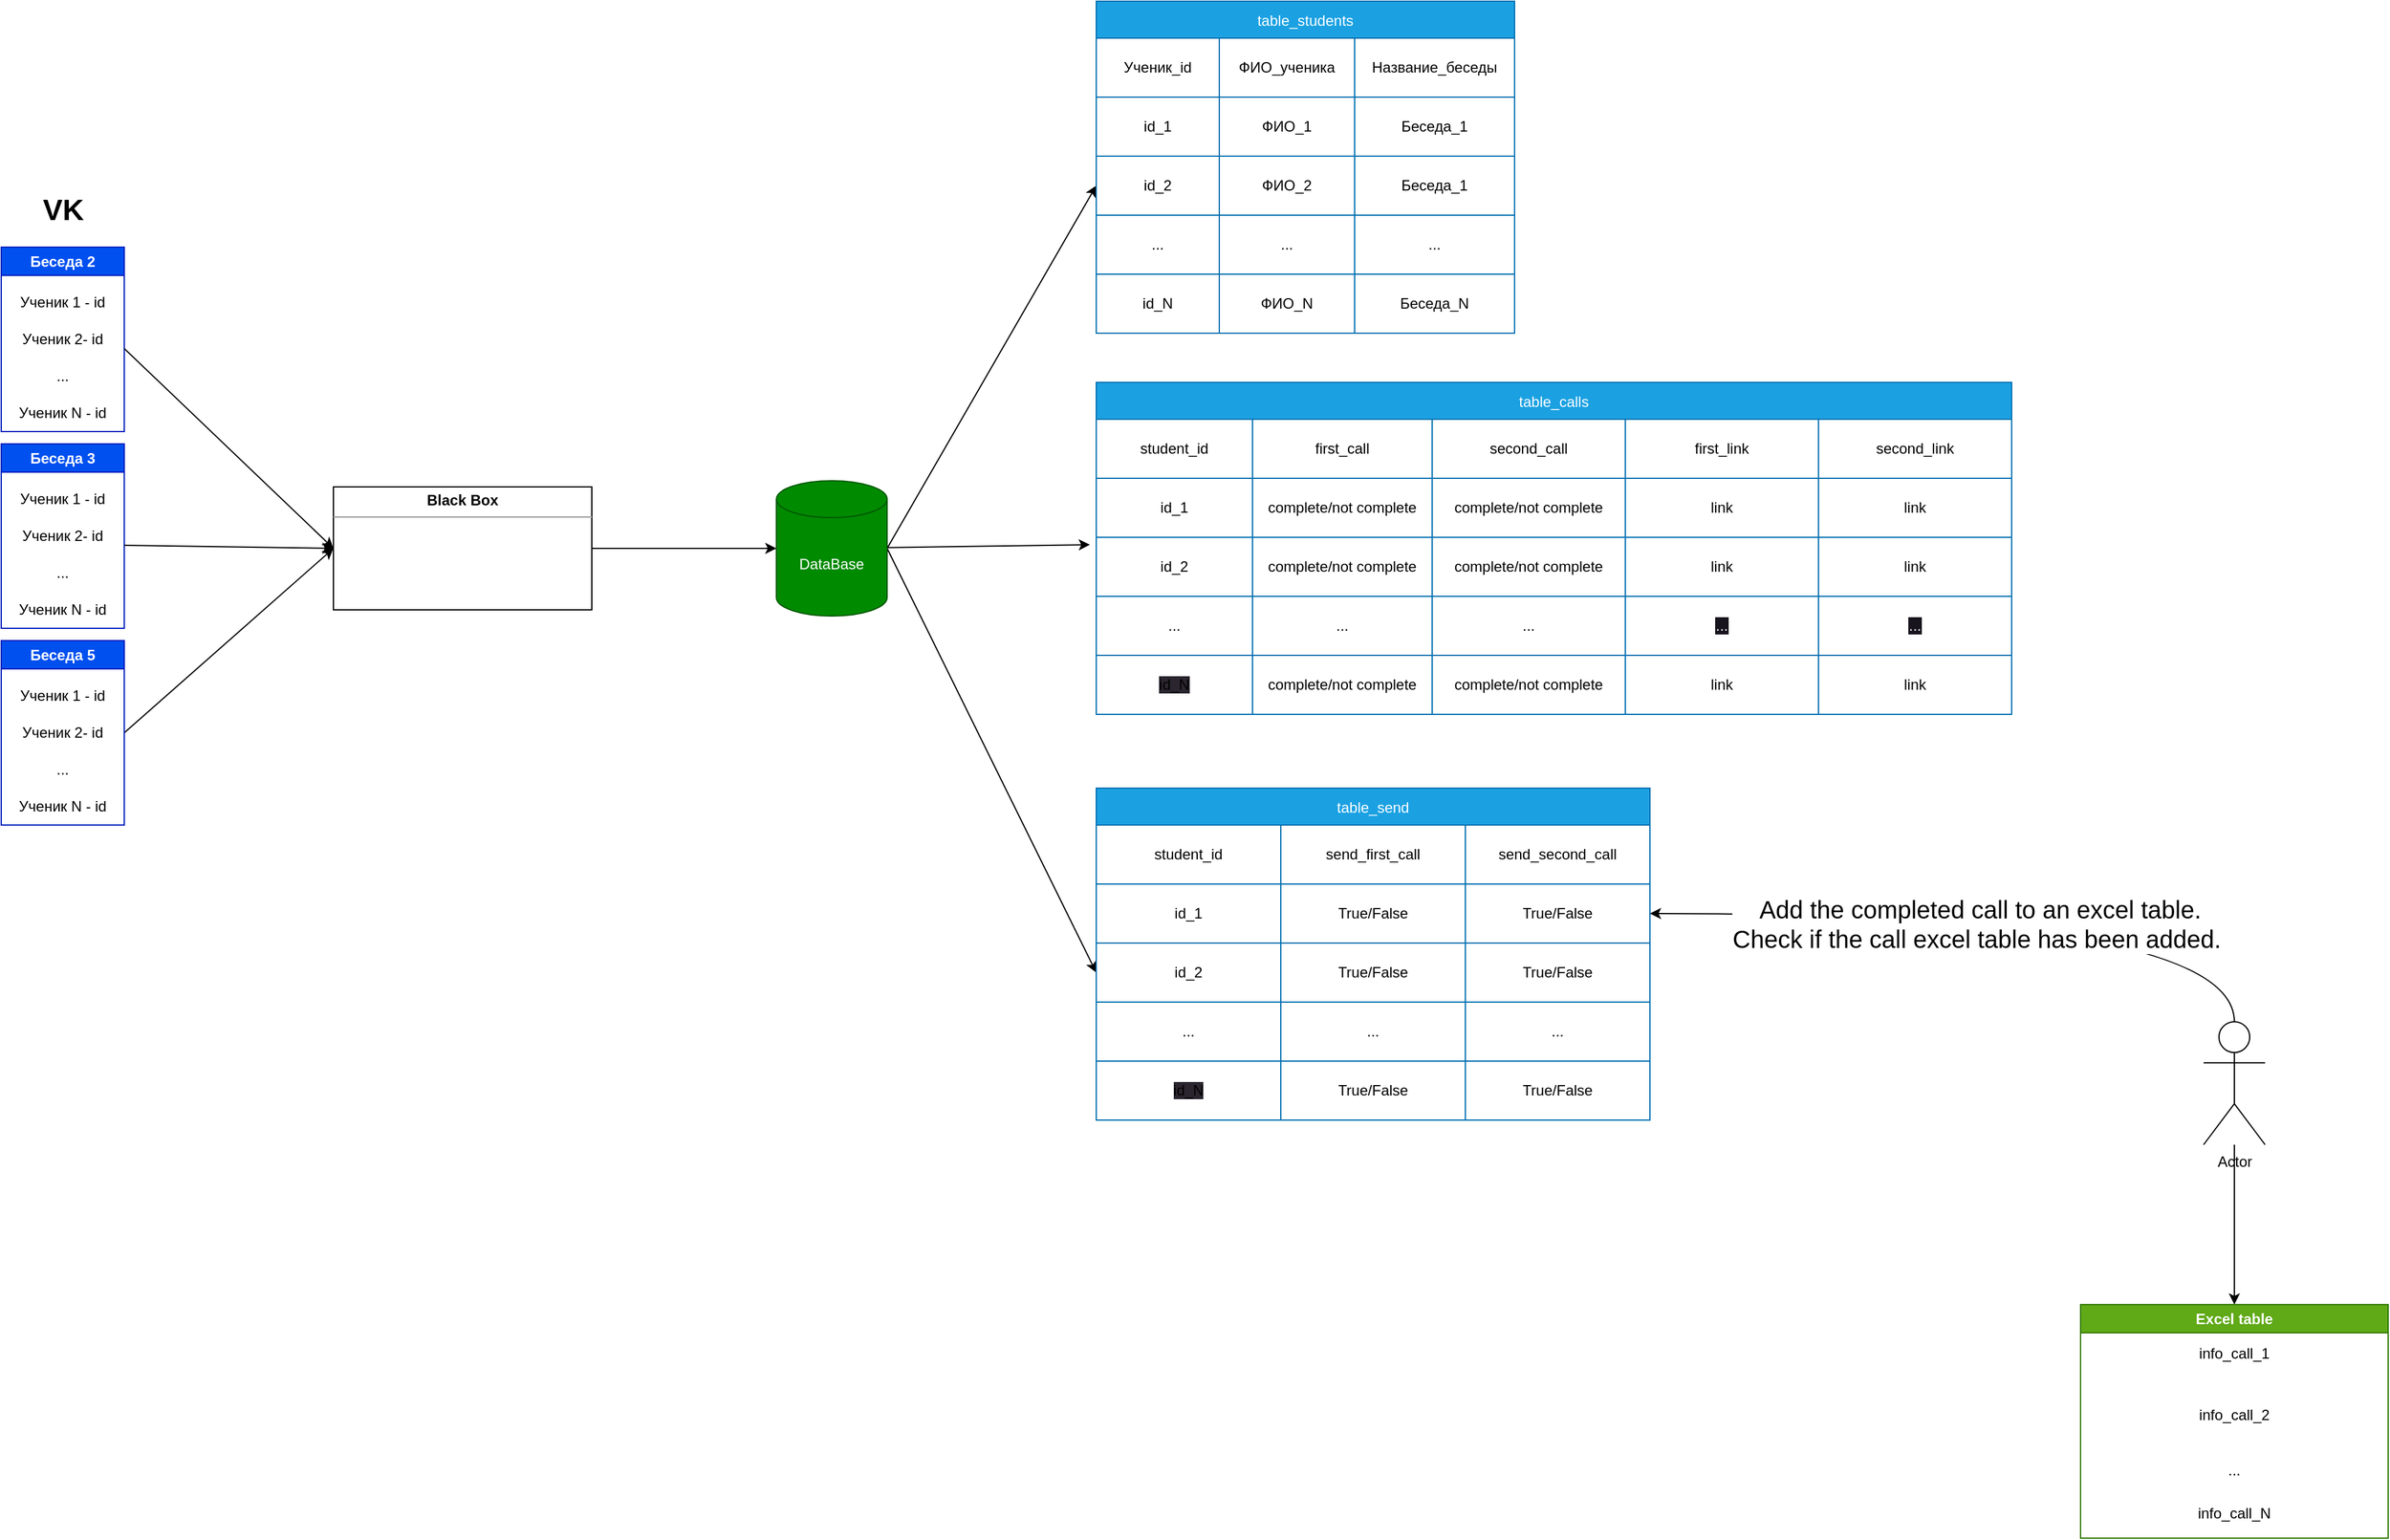 <mxfile>
    <diagram id="7xtJNejQttAaCWuu9tQf" name="Общая архитектура">
        <mxGraphModel dx="1379" dy="1062" grid="1" gridSize="10" guides="1" tooltips="1" connect="1" arrows="1" fold="1" page="0" pageScale="1" pageWidth="1920" pageHeight="1200" math="1" shadow="0">
            <root>
                <mxCell id="0"/>
                <mxCell id="1" parent="0"/>
                <mxCell id="12" value="VK" style="text;strokeColor=none;fillColor=none;html=1;fontSize=24;fontStyle=1;verticalAlign=middle;align=center;" parent="1" vertex="1">
                    <mxGeometry x="-350" y="130" width="100" height="40" as="geometry"/>
                </mxCell>
                <mxCell id="54" value="Беседа 2" style="swimlane;whiteSpace=wrap;html=1;fillColor=#0050ef;fontColor=#ffffff;strokeColor=#001DBC;" parent="1" vertex="1">
                    <mxGeometry x="-350" y="180" width="100" height="150" as="geometry"/>
                </mxCell>
                <mxCell id="61" value="Ученик&amp;nbsp;2- id" style="text;strokeColor=none;align=center;fillColor=none;html=1;verticalAlign=middle;whiteSpace=wrap;rounded=0;" parent="54" vertex="1">
                    <mxGeometry y="60" width="100" height="30" as="geometry"/>
                </mxCell>
                <mxCell id="60" value="Ученик 1 - id" style="text;strokeColor=none;align=center;fillColor=none;html=1;verticalAlign=middle;whiteSpace=wrap;rounded=0;" parent="54" vertex="1">
                    <mxGeometry y="30" width="100" height="30" as="geometry"/>
                </mxCell>
                <mxCell id="62" value="...&lt;span style=&quot;color: rgba(0, 0, 0, 0); font-family: monospace; font-size: 0px; text-align: start;&quot;&gt;%3CmxGraphModel%3E%3Croot%3E%3CmxCell%20id%3D%220%22%2F%3E%3CmxCell%20id%3D%221%22%20parent%3D%220%22%2F%3E%3CmxCell%20id%3D%222%22%20value%3D%22%D0%A3%D1%87%D0%B5%D0%BD%D0%B8%D0%B5%202-%20id%22%20style%3D%22text%3BstrokeColor%3Dnone%3Balign%3Dcenter%3BfillColor%3Dnone%3Bhtml%3D1%3BverticalAlign%3Dmiddle%3BwhiteSpace%3Dwrap%3Brounded%3D0%3B%22%20vertex%3D%221%22%20parent%3D%221%22%3E%3CmxGeometry%20x%3D%2230%22%20y%3D%22230%22%20width%3D%22100%22%20height%3D%2230%22%20as%3D%22geometry%22%2F%3E%3C%2FmxCell%3E%3C%2Froot%3E%3C%2FmxGraphModel%3E&lt;/span&gt;" style="text;strokeColor=none;align=center;fillColor=none;html=1;verticalAlign=middle;whiteSpace=wrap;rounded=0;" parent="54" vertex="1">
                    <mxGeometry y="90" width="100" height="30" as="geometry"/>
                </mxCell>
                <mxCell id="63" value="Ученик&amp;nbsp;N - id" style="text;strokeColor=none;align=center;fillColor=none;html=1;verticalAlign=middle;whiteSpace=wrap;rounded=0;" parent="54" vertex="1">
                    <mxGeometry y="120" width="100" height="30" as="geometry"/>
                </mxCell>
                <mxCell id="64" value="Беседа&amp;nbsp;3" style="swimlane;whiteSpace=wrap;html=1;fillColor=#0050ef;fontColor=#ffffff;strokeColor=#001DBC;" parent="1" vertex="1">
                    <mxGeometry x="-350" y="340" width="100" height="150" as="geometry"/>
                </mxCell>
                <mxCell id="67" value="...&lt;span style=&quot;color: rgba(0, 0, 0, 0); font-family: monospace; font-size: 0px; text-align: start;&quot;&gt;%3CmxGraphModel%3E%3Croot%3E%3CmxCell%20id%3D%220%22%2F%3E%3CmxCell%20id%3D%221%22%20parent%3D%220%22%2F%3E%3CmxCell%20id%3D%222%22%20value%3D%22%D0%A3%D1%87%D0%B5%D0%BD%D0%B8%D0%B5%202-%20id%22%20style%3D%22text%3BstrokeColor%3Dnone%3Balign%3Dcenter%3BfillColor%3Dnone%3Bhtml%3D1%3BverticalAlign%3Dmiddle%3BwhiteSpace%3Dwrap%3Brounded%3D0%3B%22%20vertex%3D%221%22%20parent%3D%221%22%3E%3CmxGeometry%20x%3D%2230%22%20y%3D%22230%22%20width%3D%22100%22%20height%3D%2230%22%20as%3D%22geometry%22%2F%3E%3C%2FmxCell%3E%3C%2Froot%3E%3C%2FmxGraphModel%3E&lt;/span&gt;" style="text;strokeColor=none;align=center;fillColor=none;html=1;verticalAlign=middle;whiteSpace=wrap;rounded=0;" parent="64" vertex="1">
                    <mxGeometry y="90" width="100" height="30" as="geometry"/>
                </mxCell>
                <mxCell id="297" value="Ученик&amp;nbsp;1 - id" style="text;strokeColor=none;align=center;fillColor=none;html=1;verticalAlign=middle;whiteSpace=wrap;rounded=0;" parent="64" vertex="1">
                    <mxGeometry y="30" width="100" height="30" as="geometry"/>
                </mxCell>
                <mxCell id="298" value="Ученик&amp;nbsp;2- id" style="text;strokeColor=none;align=center;fillColor=none;html=1;verticalAlign=middle;whiteSpace=wrap;rounded=0;" parent="64" vertex="1">
                    <mxGeometry y="60" width="100" height="30" as="geometry"/>
                </mxCell>
                <mxCell id="299" value="Ученик&amp;nbsp;N - id" style="text;strokeColor=none;align=center;fillColor=none;html=1;verticalAlign=middle;whiteSpace=wrap;rounded=0;" parent="64" vertex="1">
                    <mxGeometry y="120" width="100" height="30" as="geometry"/>
                </mxCell>
                <mxCell id="223" style="edgeStyle=none;html=1;entryX=-0.007;entryY=0.125;entryDx=0;entryDy=0;entryPerimeter=0;" parent="1" source="74" target="199" edge="1">
                    <mxGeometry relative="1" as="geometry"/>
                </mxCell>
                <mxCell id="224" style="edgeStyle=none;html=1;exitX=1;exitY=0.5;exitDx=0;exitDy=0;exitPerimeter=0;entryX=0;entryY=0.5;entryDx=0;entryDy=0;" parent="1" source="74" target="149" edge="1">
                    <mxGeometry relative="1" as="geometry"/>
                </mxCell>
                <mxCell id="246" style="edgeStyle=none;html=1;exitX=1;exitY=0.5;exitDx=0;exitDy=0;exitPerimeter=0;entryX=0;entryY=0.5;entryDx=0;entryDy=0;" parent="1" source="74" target="234" edge="1">
                    <mxGeometry relative="1" as="geometry"/>
                </mxCell>
                <mxCell id="74" value="DataBase" style="shape=cylinder3;whiteSpace=wrap;html=1;boundedLbl=1;backgroundOutline=1;size=15;fillColor=#008a00;fontColor=#ffffff;strokeColor=#005700;" parent="1" vertex="1">
                    <mxGeometry x="280" y="370" width="90" height="110" as="geometry"/>
                </mxCell>
                <mxCell id="140" value="table_students" style="shape=table;startSize=30;container=1;collapsible=0;childLayout=tableLayout;fillColor=#1ba1e2;fontColor=#ffffff;strokeColor=#006EAF;" parent="1" vertex="1">
                    <mxGeometry x="540" y="-20" width="340" height="270" as="geometry"/>
                </mxCell>
                <mxCell id="141" value="" style="shape=tableRow;horizontal=0;startSize=0;swimlaneHead=0;swimlaneBody=0;top=0;left=0;bottom=0;right=0;collapsible=0;dropTarget=0;fillColor=none;points=[[0,0.5],[1,0.5]];portConstraint=eastwest;" parent="140" vertex="1">
                    <mxGeometry y="30" width="340" height="48" as="geometry"/>
                </mxCell>
                <mxCell id="142" value="Ученик_id" style="shape=partialRectangle;html=1;whiteSpace=wrap;connectable=0;overflow=hidden;fillColor=none;top=0;left=0;bottom=0;right=0;pointerEvents=1;" parent="141" vertex="1">
                    <mxGeometry width="100" height="48" as="geometry">
                        <mxRectangle width="100" height="48" as="alternateBounds"/>
                    </mxGeometry>
                </mxCell>
                <mxCell id="143" value="ФИО_ученика" style="shape=partialRectangle;html=1;whiteSpace=wrap;connectable=0;overflow=hidden;fillColor=none;top=0;left=0;bottom=0;right=0;pointerEvents=1;" parent="141" vertex="1">
                    <mxGeometry x="100" width="110" height="48" as="geometry">
                        <mxRectangle width="110" height="48" as="alternateBounds"/>
                    </mxGeometry>
                </mxCell>
                <mxCell id="144" value="Название_беседы" style="shape=partialRectangle;html=1;whiteSpace=wrap;connectable=0;overflow=hidden;fillColor=none;top=0;left=0;bottom=0;right=0;pointerEvents=1;" parent="141" vertex="1">
                    <mxGeometry x="210" width="130" height="48" as="geometry">
                        <mxRectangle width="130" height="48" as="alternateBounds"/>
                    </mxGeometry>
                </mxCell>
                <mxCell id="145" value="" style="shape=tableRow;horizontal=0;startSize=0;swimlaneHead=0;swimlaneBody=0;top=0;left=0;bottom=0;right=0;collapsible=0;dropTarget=0;fillColor=none;points=[[0,0.5],[1,0.5]];portConstraint=eastwest;" parent="140" vertex="1">
                    <mxGeometry y="78" width="340" height="48" as="geometry"/>
                </mxCell>
                <mxCell id="146" value="id_1" style="shape=partialRectangle;html=1;whiteSpace=wrap;connectable=0;overflow=hidden;fillColor=none;top=0;left=0;bottom=0;right=0;pointerEvents=1;" parent="145" vertex="1">
                    <mxGeometry width="100" height="48" as="geometry">
                        <mxRectangle width="100" height="48" as="alternateBounds"/>
                    </mxGeometry>
                </mxCell>
                <mxCell id="147" value="ФИО_1" style="shape=partialRectangle;html=1;whiteSpace=wrap;connectable=0;overflow=hidden;fillColor=none;top=0;left=0;bottom=0;right=0;pointerEvents=1;" parent="145" vertex="1">
                    <mxGeometry x="100" width="110" height="48" as="geometry">
                        <mxRectangle width="110" height="48" as="alternateBounds"/>
                    </mxGeometry>
                </mxCell>
                <mxCell id="148" value="Беседа_1" style="shape=partialRectangle;html=1;whiteSpace=wrap;connectable=0;overflow=hidden;fillColor=none;top=0;left=0;bottom=0;right=0;pointerEvents=1;" parent="145" vertex="1">
                    <mxGeometry x="210" width="130" height="48" as="geometry">
                        <mxRectangle width="130" height="48" as="alternateBounds"/>
                    </mxGeometry>
                </mxCell>
                <mxCell id="149" value="" style="shape=tableRow;horizontal=0;startSize=0;swimlaneHead=0;swimlaneBody=0;top=0;left=0;bottom=0;right=0;collapsible=0;dropTarget=0;fillColor=none;points=[[0,0.5],[1,0.5]];portConstraint=eastwest;" parent="140" vertex="1">
                    <mxGeometry y="126" width="340" height="48" as="geometry"/>
                </mxCell>
                <mxCell id="150" value="id_2" style="shape=partialRectangle;html=1;whiteSpace=wrap;connectable=0;overflow=hidden;fillColor=none;top=0;left=0;bottom=0;right=0;pointerEvents=1;" parent="149" vertex="1">
                    <mxGeometry width="100" height="48" as="geometry">
                        <mxRectangle width="100" height="48" as="alternateBounds"/>
                    </mxGeometry>
                </mxCell>
                <mxCell id="151" value="ФИО_2" style="shape=partialRectangle;html=1;whiteSpace=wrap;connectable=0;overflow=hidden;fillColor=none;top=0;left=0;bottom=0;right=0;pointerEvents=1;" parent="149" vertex="1">
                    <mxGeometry x="100" width="110" height="48" as="geometry">
                        <mxRectangle width="110" height="48" as="alternateBounds"/>
                    </mxGeometry>
                </mxCell>
                <mxCell id="152" value="Беседа_1" style="shape=partialRectangle;html=1;whiteSpace=wrap;connectable=0;overflow=hidden;fillColor=none;top=0;left=0;bottom=0;right=0;pointerEvents=1;" parent="149" vertex="1">
                    <mxGeometry x="210" width="130" height="48" as="geometry">
                        <mxRectangle width="130" height="48" as="alternateBounds"/>
                    </mxGeometry>
                </mxCell>
                <mxCell id="153" value="" style="shape=tableRow;horizontal=0;startSize=0;swimlaneHead=0;swimlaneBody=0;top=0;left=0;bottom=0;right=0;collapsible=0;dropTarget=0;fillColor=none;points=[[0,0.5],[1,0.5]];portConstraint=eastwest;" parent="140" vertex="1">
                    <mxGeometry y="174" width="340" height="48" as="geometry"/>
                </mxCell>
                <mxCell id="154" value="..." style="shape=partialRectangle;html=1;whiteSpace=wrap;connectable=0;overflow=hidden;fillColor=none;top=0;left=0;bottom=0;right=0;pointerEvents=1;" parent="153" vertex="1">
                    <mxGeometry width="100" height="48" as="geometry">
                        <mxRectangle width="100" height="48" as="alternateBounds"/>
                    </mxGeometry>
                </mxCell>
                <mxCell id="155" value="..." style="shape=partialRectangle;html=1;whiteSpace=wrap;connectable=0;overflow=hidden;fillColor=none;top=0;left=0;bottom=0;right=0;pointerEvents=1;" parent="153" vertex="1">
                    <mxGeometry x="100" width="110" height="48" as="geometry">
                        <mxRectangle width="110" height="48" as="alternateBounds"/>
                    </mxGeometry>
                </mxCell>
                <mxCell id="156" value="..." style="shape=partialRectangle;html=1;whiteSpace=wrap;connectable=0;overflow=hidden;fillColor=none;top=0;left=0;bottom=0;right=0;pointerEvents=1;" parent="153" vertex="1">
                    <mxGeometry x="210" width="130" height="48" as="geometry">
                        <mxRectangle width="130" height="48" as="alternateBounds"/>
                    </mxGeometry>
                </mxCell>
                <mxCell id="157" value="" style="shape=tableRow;horizontal=0;startSize=0;swimlaneHead=0;swimlaneBody=0;top=0;left=0;bottom=0;right=0;collapsible=0;dropTarget=0;fillColor=none;points=[[0,0.5],[1,0.5]];portConstraint=eastwest;" parent="140" vertex="1">
                    <mxGeometry y="222" width="340" height="48" as="geometry"/>
                </mxCell>
                <mxCell id="158" value="id_N" style="shape=partialRectangle;html=1;whiteSpace=wrap;connectable=0;overflow=hidden;fillColor=none;top=0;left=0;bottom=0;right=0;pointerEvents=1;" parent="157" vertex="1">
                    <mxGeometry width="100" height="48" as="geometry">
                        <mxRectangle width="100" height="48" as="alternateBounds"/>
                    </mxGeometry>
                </mxCell>
                <mxCell id="159" value="ФИО_N" style="shape=partialRectangle;html=1;whiteSpace=wrap;connectable=0;overflow=hidden;fillColor=none;top=0;left=0;bottom=0;right=0;pointerEvents=1;" parent="157" vertex="1">
                    <mxGeometry x="100" width="110" height="48" as="geometry">
                        <mxRectangle width="110" height="48" as="alternateBounds"/>
                    </mxGeometry>
                </mxCell>
                <mxCell id="160" value="Беседа_N" style="shape=partialRectangle;html=1;whiteSpace=wrap;connectable=0;overflow=hidden;fillColor=none;top=0;left=0;bottom=0;right=0;pointerEvents=1;" parent="157" vertex="1">
                    <mxGeometry x="210" width="130" height="48" as="geometry">
                        <mxRectangle width="130" height="48" as="alternateBounds"/>
                    </mxGeometry>
                </mxCell>
                <mxCell id="190" value="table_calls" style="shape=table;startSize=30;container=1;collapsible=0;childLayout=tableLayout;fillColor=#1ba1e2;fontColor=#ffffff;strokeColor=#006EAF;" parent="1" vertex="1">
                    <mxGeometry x="540" y="290" width="744" height="270" as="geometry"/>
                </mxCell>
                <mxCell id="191" value="" style="shape=tableRow;horizontal=0;startSize=0;swimlaneHead=0;swimlaneBody=0;top=0;left=0;bottom=0;right=0;collapsible=0;dropTarget=0;fillColor=none;points=[[0,0.5],[1,0.5]];portConstraint=eastwest;" parent="190" vertex="1">
                    <mxGeometry y="30" width="744" height="48" as="geometry"/>
                </mxCell>
                <mxCell id="192" value="student_id" style="shape=partialRectangle;html=1;whiteSpace=wrap;connectable=0;overflow=hidden;fillColor=none;top=0;left=0;bottom=0;right=0;pointerEvents=1;" parent="191" vertex="1">
                    <mxGeometry width="127" height="48" as="geometry">
                        <mxRectangle width="127" height="48" as="alternateBounds"/>
                    </mxGeometry>
                </mxCell>
                <mxCell id="193" value="first_call" style="shape=partialRectangle;html=1;whiteSpace=wrap;connectable=0;overflow=hidden;fillColor=none;top=0;left=0;bottom=0;right=0;pointerEvents=1;" parent="191" vertex="1">
                    <mxGeometry x="127" width="146" height="48" as="geometry">
                        <mxRectangle width="146" height="48" as="alternateBounds"/>
                    </mxGeometry>
                </mxCell>
                <mxCell id="194" value="second_call" style="shape=partialRectangle;html=1;whiteSpace=wrap;connectable=0;overflow=hidden;fillColor=none;top=0;left=0;bottom=0;right=0;pointerEvents=1;" parent="191" vertex="1">
                    <mxGeometry x="273" width="157" height="48" as="geometry">
                        <mxRectangle width="157" height="48" as="alternateBounds"/>
                    </mxGeometry>
                </mxCell>
                <mxCell id="212" value="first_link" style="shape=partialRectangle;html=1;whiteSpace=wrap;connectable=0;overflow=hidden;fillColor=none;top=0;left=0;bottom=0;right=0;pointerEvents=1;" parent="191" vertex="1">
                    <mxGeometry x="430" width="157" height="48" as="geometry">
                        <mxRectangle width="157" height="48" as="alternateBounds"/>
                    </mxGeometry>
                </mxCell>
                <mxCell id="217" value="second_link" style="shape=partialRectangle;html=1;whiteSpace=wrap;connectable=0;overflow=hidden;fillColor=none;top=0;left=0;bottom=0;right=0;pointerEvents=1;" parent="191" vertex="1">
                    <mxGeometry x="587" width="157" height="48" as="geometry">
                        <mxRectangle width="157" height="48" as="alternateBounds"/>
                    </mxGeometry>
                </mxCell>
                <mxCell id="195" value="" style="shape=tableRow;horizontal=0;startSize=0;swimlaneHead=0;swimlaneBody=0;top=0;left=0;bottom=0;right=0;collapsible=0;dropTarget=0;fillColor=none;points=[[0,0.5],[1,0.5]];portConstraint=eastwest;" parent="190" vertex="1">
                    <mxGeometry y="78" width="744" height="48" as="geometry"/>
                </mxCell>
                <mxCell id="196" value="id_1" style="shape=partialRectangle;html=1;whiteSpace=wrap;connectable=0;overflow=hidden;fillColor=none;top=0;left=0;bottom=0;right=0;pointerEvents=1;" parent="195" vertex="1">
                    <mxGeometry width="127" height="48" as="geometry">
                        <mxRectangle width="127" height="48" as="alternateBounds"/>
                    </mxGeometry>
                </mxCell>
                <mxCell id="197" value="complete/not complete" style="shape=partialRectangle;html=1;whiteSpace=wrap;connectable=0;overflow=hidden;fillColor=none;top=0;left=0;bottom=0;right=0;pointerEvents=1;" parent="195" vertex="1">
                    <mxGeometry x="127" width="146" height="48" as="geometry">
                        <mxRectangle width="146" height="48" as="alternateBounds"/>
                    </mxGeometry>
                </mxCell>
                <mxCell id="198" value="complete/not complete" style="shape=partialRectangle;html=1;whiteSpace=wrap;connectable=0;overflow=hidden;fillColor=none;top=0;left=0;bottom=0;right=0;pointerEvents=1;" parent="195" vertex="1">
                    <mxGeometry x="273" width="157" height="48" as="geometry">
                        <mxRectangle width="157" height="48" as="alternateBounds"/>
                    </mxGeometry>
                </mxCell>
                <mxCell id="213" value="link" style="shape=partialRectangle;html=1;whiteSpace=wrap;connectable=0;overflow=hidden;fillColor=none;top=0;left=0;bottom=0;right=0;pointerEvents=1;" parent="195" vertex="1">
                    <mxGeometry x="430" width="157" height="48" as="geometry">
                        <mxRectangle width="157" height="48" as="alternateBounds"/>
                    </mxGeometry>
                </mxCell>
                <mxCell id="218" value="link" style="shape=partialRectangle;html=1;whiteSpace=wrap;connectable=0;overflow=hidden;fillColor=none;top=0;left=0;bottom=0;right=0;pointerEvents=1;" parent="195" vertex="1">
                    <mxGeometry x="587" width="157" height="48" as="geometry">
                        <mxRectangle width="157" height="48" as="alternateBounds"/>
                    </mxGeometry>
                </mxCell>
                <mxCell id="199" value="" style="shape=tableRow;horizontal=0;startSize=0;swimlaneHead=0;swimlaneBody=0;top=0;left=0;bottom=0;right=0;collapsible=0;dropTarget=0;fillColor=none;points=[[0,0.5],[1,0.5]];portConstraint=eastwest;" parent="190" vertex="1">
                    <mxGeometry y="126" width="744" height="48" as="geometry"/>
                </mxCell>
                <mxCell id="200" value="id_2" style="shape=partialRectangle;html=1;whiteSpace=wrap;connectable=0;overflow=hidden;fillColor=none;top=0;left=0;bottom=0;right=0;pointerEvents=1;" parent="199" vertex="1">
                    <mxGeometry width="127" height="48" as="geometry">
                        <mxRectangle width="127" height="48" as="alternateBounds"/>
                    </mxGeometry>
                </mxCell>
                <mxCell id="201" value="complete/not complete" style="shape=partialRectangle;html=1;whiteSpace=wrap;connectable=0;overflow=hidden;fillColor=none;top=0;left=0;bottom=0;right=0;pointerEvents=1;" parent="199" vertex="1">
                    <mxGeometry x="127" width="146" height="48" as="geometry">
                        <mxRectangle width="146" height="48" as="alternateBounds"/>
                    </mxGeometry>
                </mxCell>
                <mxCell id="202" value="complete/not complete" style="shape=partialRectangle;html=1;whiteSpace=wrap;connectable=0;overflow=hidden;fillColor=none;top=0;left=0;bottom=0;right=0;pointerEvents=1;" parent="199" vertex="1">
                    <mxGeometry x="273" width="157" height="48" as="geometry">
                        <mxRectangle width="157" height="48" as="alternateBounds"/>
                    </mxGeometry>
                </mxCell>
                <mxCell id="214" value="link" style="shape=partialRectangle;html=1;whiteSpace=wrap;connectable=0;overflow=hidden;fillColor=none;top=0;left=0;bottom=0;right=0;pointerEvents=1;" parent="199" vertex="1">
                    <mxGeometry x="430" width="157" height="48" as="geometry">
                        <mxRectangle width="157" height="48" as="alternateBounds"/>
                    </mxGeometry>
                </mxCell>
                <mxCell id="219" value="link" style="shape=partialRectangle;html=1;whiteSpace=wrap;connectable=0;overflow=hidden;fillColor=none;top=0;left=0;bottom=0;right=0;pointerEvents=1;" parent="199" vertex="1">
                    <mxGeometry x="587" width="157" height="48" as="geometry">
                        <mxRectangle width="157" height="48" as="alternateBounds"/>
                    </mxGeometry>
                </mxCell>
                <mxCell id="203" value="" style="shape=tableRow;horizontal=0;startSize=0;swimlaneHead=0;swimlaneBody=0;top=0;left=0;bottom=0;right=0;collapsible=0;dropTarget=0;fillColor=none;points=[[0,0.5],[1,0.5]];portConstraint=eastwest;" parent="190" vertex="1">
                    <mxGeometry y="174" width="744" height="48" as="geometry"/>
                </mxCell>
                <mxCell id="204" value="..." style="shape=partialRectangle;html=1;whiteSpace=wrap;connectable=0;overflow=hidden;fillColor=none;top=0;left=0;bottom=0;right=0;pointerEvents=1;" parent="203" vertex="1">
                    <mxGeometry width="127" height="48" as="geometry">
                        <mxRectangle width="127" height="48" as="alternateBounds"/>
                    </mxGeometry>
                </mxCell>
                <mxCell id="205" value="..." style="shape=partialRectangle;html=1;whiteSpace=wrap;connectable=0;overflow=hidden;fillColor=none;top=0;left=0;bottom=0;right=0;pointerEvents=1;" parent="203" vertex="1">
                    <mxGeometry x="127" width="146" height="48" as="geometry">
                        <mxRectangle width="146" height="48" as="alternateBounds"/>
                    </mxGeometry>
                </mxCell>
                <mxCell id="206" value="..." style="shape=partialRectangle;html=1;whiteSpace=wrap;connectable=0;overflow=hidden;fillColor=none;top=0;left=0;bottom=0;right=0;pointerEvents=1;" parent="203" vertex="1">
                    <mxGeometry x="273" width="157" height="48" as="geometry">
                        <mxRectangle width="157" height="48" as="alternateBounds"/>
                    </mxGeometry>
                </mxCell>
                <mxCell id="215" value="&#10;&lt;span style=&quot;color: rgb(240, 240, 240); font-family: Helvetica; font-size: 12px; font-style: normal; font-variant-ligatures: normal; font-variant-caps: normal; font-weight: 400; letter-spacing: normal; orphans: 2; text-align: center; text-indent: 0px; text-transform: none; widows: 2; word-spacing: 0px; -webkit-text-stroke-width: 0px; background-color: rgb(24, 20, 29); text-decoration-thickness: initial; text-decoration-style: initial; text-decoration-color: initial; float: none; display: inline !important;&quot;&gt;...&lt;/span&gt;&#10;&#10;" style="shape=partialRectangle;html=1;whiteSpace=wrap;connectable=0;overflow=hidden;fillColor=none;top=0;left=0;bottom=0;right=0;pointerEvents=1;" parent="203" vertex="1">
                    <mxGeometry x="430" width="157" height="48" as="geometry">
                        <mxRectangle width="157" height="48" as="alternateBounds"/>
                    </mxGeometry>
                </mxCell>
                <mxCell id="220" value="&#10;&lt;span style=&quot;color: rgb(240, 240, 240); font-family: Helvetica; font-size: 12px; font-style: normal; font-variant-ligatures: normal; font-variant-caps: normal; font-weight: 400; letter-spacing: normal; orphans: 2; text-align: center; text-indent: 0px; text-transform: none; widows: 2; word-spacing: 0px; -webkit-text-stroke-width: 0px; background-color: rgb(24, 20, 29); text-decoration-thickness: initial; text-decoration-style: initial; text-decoration-color: initial; float: none; display: inline !important;&quot;&gt;...&lt;/span&gt;&#10;&#10;" style="shape=partialRectangle;html=1;whiteSpace=wrap;connectable=0;overflow=hidden;fillColor=none;top=0;left=0;bottom=0;right=0;pointerEvents=1;" parent="203" vertex="1">
                    <mxGeometry x="587" width="157" height="48" as="geometry">
                        <mxRectangle width="157" height="48" as="alternateBounds"/>
                    </mxGeometry>
                </mxCell>
                <mxCell id="207" value="" style="shape=tableRow;horizontal=0;startSize=0;swimlaneHead=0;swimlaneBody=0;top=0;left=0;bottom=0;right=0;collapsible=0;dropTarget=0;fillColor=none;points=[[0,0.5],[1,0.5]];portConstraint=eastwest;" parent="190" vertex="1">
                    <mxGeometry y="222" width="744" height="48" as="geometry"/>
                </mxCell>
                <mxCell id="208" value="&lt;span style=&quot;background-color: rgb(42, 37, 47);&quot;&gt;id_N&lt;br&gt;&lt;/span&gt;" style="shape=partialRectangle;html=1;whiteSpace=wrap;connectable=0;overflow=hidden;fillColor=none;top=0;left=0;bottom=0;right=0;pointerEvents=1;" parent="207" vertex="1">
                    <mxGeometry width="127" height="48" as="geometry">
                        <mxRectangle width="127" height="48" as="alternateBounds"/>
                    </mxGeometry>
                </mxCell>
                <mxCell id="209" value="complete/not complete" style="shape=partialRectangle;html=1;whiteSpace=wrap;connectable=0;overflow=hidden;fillColor=none;top=0;left=0;bottom=0;right=0;pointerEvents=1;" parent="207" vertex="1">
                    <mxGeometry x="127" width="146" height="48" as="geometry">
                        <mxRectangle width="146" height="48" as="alternateBounds"/>
                    </mxGeometry>
                </mxCell>
                <mxCell id="210" value="complete/not complete" style="shape=partialRectangle;html=1;whiteSpace=wrap;connectable=0;overflow=hidden;fillColor=none;top=0;left=0;bottom=0;right=0;pointerEvents=1;" parent="207" vertex="1">
                    <mxGeometry x="273" width="157" height="48" as="geometry">
                        <mxRectangle width="157" height="48" as="alternateBounds"/>
                    </mxGeometry>
                </mxCell>
                <mxCell id="216" value="link" style="shape=partialRectangle;html=1;whiteSpace=wrap;connectable=0;overflow=hidden;fillColor=none;top=0;left=0;bottom=0;right=0;pointerEvents=1;" parent="207" vertex="1">
                    <mxGeometry x="430" width="157" height="48" as="geometry">
                        <mxRectangle width="157" height="48" as="alternateBounds"/>
                    </mxGeometry>
                </mxCell>
                <mxCell id="221" value="link" style="shape=partialRectangle;html=1;whiteSpace=wrap;connectable=0;overflow=hidden;fillColor=none;top=0;left=0;bottom=0;right=0;pointerEvents=1;" parent="207" vertex="1">
                    <mxGeometry x="587" width="157" height="48" as="geometry">
                        <mxRectangle width="157" height="48" as="alternateBounds"/>
                    </mxGeometry>
                </mxCell>
                <mxCell id="225" value="table_send" style="shape=table;startSize=30;container=1;collapsible=0;childLayout=tableLayout;fillColor=#1ba1e2;fontColor=#ffffff;strokeColor=#006EAF;" parent="1" vertex="1">
                    <mxGeometry x="540" y="620" width="450" height="270" as="geometry"/>
                </mxCell>
                <mxCell id="226" value="" style="shape=tableRow;horizontal=0;startSize=0;swimlaneHead=0;swimlaneBody=0;top=0;left=0;bottom=0;right=0;collapsible=0;dropTarget=0;fillColor=none;points=[[0,0.5],[1,0.5]];portConstraint=eastwest;" parent="225" vertex="1">
                    <mxGeometry y="30" width="450" height="48" as="geometry"/>
                </mxCell>
                <mxCell id="227" value="student_id" style="shape=partialRectangle;html=1;whiteSpace=wrap;connectable=0;overflow=hidden;fillColor=none;top=0;left=0;bottom=0;right=0;pointerEvents=1;" parent="226" vertex="1">
                    <mxGeometry width="150" height="48" as="geometry">
                        <mxRectangle width="150" height="48" as="alternateBounds"/>
                    </mxGeometry>
                </mxCell>
                <mxCell id="228" value="send_first_call" style="shape=partialRectangle;html=1;whiteSpace=wrap;connectable=0;overflow=hidden;fillColor=none;top=0;left=0;bottom=0;right=0;pointerEvents=1;" parent="226" vertex="1">
                    <mxGeometry x="150" width="150" height="48" as="geometry">
                        <mxRectangle width="150" height="48" as="alternateBounds"/>
                    </mxGeometry>
                </mxCell>
                <mxCell id="229" value="send_second_call" style="shape=partialRectangle;html=1;whiteSpace=wrap;connectable=0;overflow=hidden;fillColor=none;top=0;left=0;bottom=0;right=0;pointerEvents=1;" parent="226" vertex="1">
                    <mxGeometry x="300" width="150" height="48" as="geometry">
                        <mxRectangle width="150" height="48" as="alternateBounds"/>
                    </mxGeometry>
                </mxCell>
                <mxCell id="230" value="" style="shape=tableRow;horizontal=0;startSize=0;swimlaneHead=0;swimlaneBody=0;top=0;left=0;bottom=0;right=0;collapsible=0;dropTarget=0;fillColor=none;points=[[0,0.5],[1,0.5]];portConstraint=eastwest;" parent="225" vertex="1">
                    <mxGeometry y="78" width="450" height="48" as="geometry"/>
                </mxCell>
                <mxCell id="231" value="id_1" style="shape=partialRectangle;html=1;whiteSpace=wrap;connectable=0;overflow=hidden;fillColor=none;top=0;left=0;bottom=0;right=0;pointerEvents=1;" parent="230" vertex="1">
                    <mxGeometry width="150" height="48" as="geometry">
                        <mxRectangle width="150" height="48" as="alternateBounds"/>
                    </mxGeometry>
                </mxCell>
                <mxCell id="232" value="True/False" style="shape=partialRectangle;html=1;whiteSpace=wrap;connectable=0;overflow=hidden;fillColor=none;top=0;left=0;bottom=0;right=0;pointerEvents=1;" parent="230" vertex="1">
                    <mxGeometry x="150" width="150" height="48" as="geometry">
                        <mxRectangle width="150" height="48" as="alternateBounds"/>
                    </mxGeometry>
                </mxCell>
                <mxCell id="233" value="True/False" style="shape=partialRectangle;html=1;whiteSpace=wrap;connectable=0;overflow=hidden;fillColor=none;top=0;left=0;bottom=0;right=0;pointerEvents=1;" parent="230" vertex="1">
                    <mxGeometry x="300" width="150" height="48" as="geometry">
                        <mxRectangle width="150" height="48" as="alternateBounds"/>
                    </mxGeometry>
                </mxCell>
                <mxCell id="234" value="" style="shape=tableRow;horizontal=0;startSize=0;swimlaneHead=0;swimlaneBody=0;top=0;left=0;bottom=0;right=0;collapsible=0;dropTarget=0;fillColor=none;points=[[0,0.5],[1,0.5]];portConstraint=eastwest;" parent="225" vertex="1">
                    <mxGeometry y="126" width="450" height="48" as="geometry"/>
                </mxCell>
                <mxCell id="235" value="id_2" style="shape=partialRectangle;html=1;whiteSpace=wrap;connectable=0;overflow=hidden;fillColor=none;top=0;left=0;bottom=0;right=0;pointerEvents=1;" parent="234" vertex="1">
                    <mxGeometry width="150" height="48" as="geometry">
                        <mxRectangle width="150" height="48" as="alternateBounds"/>
                    </mxGeometry>
                </mxCell>
                <mxCell id="236" value="True/False" style="shape=partialRectangle;html=1;whiteSpace=wrap;connectable=0;overflow=hidden;fillColor=none;top=0;left=0;bottom=0;right=0;pointerEvents=1;" parent="234" vertex="1">
                    <mxGeometry x="150" width="150" height="48" as="geometry">
                        <mxRectangle width="150" height="48" as="alternateBounds"/>
                    </mxGeometry>
                </mxCell>
                <mxCell id="237" value="True/False" style="shape=partialRectangle;html=1;whiteSpace=wrap;connectable=0;overflow=hidden;fillColor=none;top=0;left=0;bottom=0;right=0;pointerEvents=1;" parent="234" vertex="1">
                    <mxGeometry x="300" width="150" height="48" as="geometry">
                        <mxRectangle width="150" height="48" as="alternateBounds"/>
                    </mxGeometry>
                </mxCell>
                <mxCell id="238" value="" style="shape=tableRow;horizontal=0;startSize=0;swimlaneHead=0;swimlaneBody=0;top=0;left=0;bottom=0;right=0;collapsible=0;dropTarget=0;fillColor=none;points=[[0,0.5],[1,0.5]];portConstraint=eastwest;" parent="225" vertex="1">
                    <mxGeometry y="174" width="450" height="48" as="geometry"/>
                </mxCell>
                <mxCell id="239" value="..." style="shape=partialRectangle;html=1;whiteSpace=wrap;connectable=0;overflow=hidden;fillColor=none;top=0;left=0;bottom=0;right=0;pointerEvents=1;" parent="238" vertex="1">
                    <mxGeometry width="150" height="48" as="geometry">
                        <mxRectangle width="150" height="48" as="alternateBounds"/>
                    </mxGeometry>
                </mxCell>
                <mxCell id="240" value="..." style="shape=partialRectangle;html=1;whiteSpace=wrap;connectable=0;overflow=hidden;fillColor=none;top=0;left=0;bottom=0;right=0;pointerEvents=1;" parent="238" vertex="1">
                    <mxGeometry x="150" width="150" height="48" as="geometry">
                        <mxRectangle width="150" height="48" as="alternateBounds"/>
                    </mxGeometry>
                </mxCell>
                <mxCell id="241" value="..." style="shape=partialRectangle;html=1;whiteSpace=wrap;connectable=0;overflow=hidden;fillColor=none;top=0;left=0;bottom=0;right=0;pointerEvents=1;" parent="238" vertex="1">
                    <mxGeometry x="300" width="150" height="48" as="geometry">
                        <mxRectangle width="150" height="48" as="alternateBounds"/>
                    </mxGeometry>
                </mxCell>
                <mxCell id="242" value="" style="shape=tableRow;horizontal=0;startSize=0;swimlaneHead=0;swimlaneBody=0;top=0;left=0;bottom=0;right=0;collapsible=0;dropTarget=0;fillColor=none;points=[[0,0.5],[1,0.5]];portConstraint=eastwest;" parent="225" vertex="1">
                    <mxGeometry y="222" width="450" height="48" as="geometry"/>
                </mxCell>
                <mxCell id="243" value="&lt;span style=&quot;background-color: rgb(42, 37, 47);&quot;&gt;id_N&lt;/span&gt;" style="shape=partialRectangle;html=1;whiteSpace=wrap;connectable=0;overflow=hidden;fillColor=none;top=0;left=0;bottom=0;right=0;pointerEvents=1;" parent="242" vertex="1">
                    <mxGeometry width="150" height="48" as="geometry">
                        <mxRectangle width="150" height="48" as="alternateBounds"/>
                    </mxGeometry>
                </mxCell>
                <mxCell id="244" value="True/False" style="shape=partialRectangle;html=1;whiteSpace=wrap;connectable=0;overflow=hidden;fillColor=none;top=0;left=0;bottom=0;right=0;pointerEvents=1;" parent="242" vertex="1">
                    <mxGeometry x="150" width="150" height="48" as="geometry">
                        <mxRectangle width="150" height="48" as="alternateBounds"/>
                    </mxGeometry>
                </mxCell>
                <mxCell id="245" value="True/False" style="shape=partialRectangle;html=1;whiteSpace=wrap;connectable=0;overflow=hidden;fillColor=none;top=0;left=0;bottom=0;right=0;pointerEvents=1;" parent="242" vertex="1">
                    <mxGeometry x="300" width="150" height="48" as="geometry">
                        <mxRectangle width="150" height="48" as="alternateBounds"/>
                    </mxGeometry>
                </mxCell>
                <mxCell id="251" style="edgeStyle=none;html=1;entryX=0;entryY=0.5;entryDx=0;entryDy=0;entryPerimeter=0;" parent="1" source="247" target="74" edge="1">
                    <mxGeometry relative="1" as="geometry"/>
                </mxCell>
                <mxCell id="247" value="&lt;p style=&quot;margin:0px;margin-top:4px;text-align:center;&quot;&gt;&lt;b&gt;Black Box&lt;/b&gt;&lt;/p&gt;&lt;hr size=&quot;1&quot;&gt;&lt;div style=&quot;height:2px;&quot;&gt;&lt;/div&gt;" style="verticalAlign=top;align=left;overflow=fill;fontSize=12;fontFamily=Helvetica;html=1;" parent="1" vertex="1">
                    <mxGeometry x="-80" y="375" width="210" height="100" as="geometry"/>
                </mxCell>
                <mxCell id="248" style="edgeStyle=none;html=1;entryX=0;entryY=0.5;entryDx=0;entryDy=0;exitX=1;exitY=0.75;exitDx=0;exitDy=0;" parent="1" source="61" target="247" edge="1">
                    <mxGeometry relative="1" as="geometry"/>
                </mxCell>
                <mxCell id="249" style="edgeStyle=none;html=1;entryX=0;entryY=0.5;entryDx=0;entryDy=0;exitX=1;exitY=0.5;exitDx=0;exitDy=0;" parent="1" source="304" target="247" edge="1">
                    <mxGeometry relative="1" as="geometry">
                        <mxPoint x="-230" y="575" as="sourcePoint"/>
                    </mxGeometry>
                </mxCell>
                <mxCell id="250" style="edgeStyle=none;html=1;exitX=1;exitY=0.75;exitDx=0;exitDy=0;entryX=0;entryY=0.5;entryDx=0;entryDy=0;" parent="1" target="247" edge="1">
                    <mxGeometry relative="1" as="geometry">
                        <mxPoint x="-250" y="422.5" as="sourcePoint"/>
                    </mxGeometry>
                </mxCell>
                <mxCell id="285" style="edgeStyle=orthogonalEdgeStyle;curved=1;sketch=0;html=1;entryX=1;entryY=0.5;entryDx=0;entryDy=0;shadow=0;fontSize=20;elbow=vertical;" parent="1" source="259" target="230" edge="1">
                    <mxGeometry relative="1" as="geometry"/>
                </mxCell>
                <mxCell id="286" value="Add the completed call to an excel table.&lt;br&gt;Check if the call excel table has been added.&amp;nbsp;" style="edgeLabel;html=1;align=center;verticalAlign=middle;resizable=0;points=[];fontSize=20;" parent="285" vertex="1" connectable="0">
                    <mxGeometry x="0.05" y="8" relative="1" as="geometry">
                        <mxPoint as="offset"/>
                    </mxGeometry>
                </mxCell>
                <mxCell id="296" style="edgeStyle=orthogonalEdgeStyle;curved=1;sketch=0;html=1;entryX=0.5;entryY=0;entryDx=0;entryDy=0;shadow=0;fontSize=20;elbow=vertical;" parent="1" source="259" target="291" edge="1">
                    <mxGeometry relative="1" as="geometry"/>
                </mxCell>
                <mxCell id="259" value="Actor" style="shape=umlActor;verticalLabelPosition=bottom;verticalAlign=top;html=1;" parent="1" vertex="1">
                    <mxGeometry x="1440" y="810" width="50" height="100" as="geometry"/>
                </mxCell>
                <mxCell id="291" value="Excel table" style="swimlane;whiteSpace=wrap;html=1;fillColor=#60a917;fontColor=#ffffff;strokeColor=#2D7600;" parent="1" vertex="1">
                    <mxGeometry x="1340" y="1040" width="250" height="190" as="geometry"/>
                </mxCell>
                <mxCell id="292" value="info_call_2" style="text;strokeColor=none;align=center;fillColor=none;html=1;verticalAlign=middle;whiteSpace=wrap;rounded=0;" parent="291" vertex="1">
                    <mxGeometry y="70" width="250" height="40" as="geometry"/>
                </mxCell>
                <mxCell id="293" value="info_call_1" style="text;strokeColor=none;align=center;fillColor=none;html=1;verticalAlign=middle;whiteSpace=wrap;rounded=0;" parent="291" vertex="1">
                    <mxGeometry y="20" width="250" height="40" as="geometry"/>
                </mxCell>
                <mxCell id="294" value="...&lt;span style=&quot;color: rgba(0, 0, 0, 0); font-family: monospace; font-size: 0px; text-align: start;&quot;&gt;%3CmxGraphModel%3E%3Croot%3E%3CmxCell%20id%3D%220%22%2F%3E%3CmxCell%20id%3D%221%22%20parent%3D%220%22%2F%3E%3CmxCell%20id%3D%222%22%20value%3D%22%D0%A3%D1%87%D0%B5%D0%BD%D0%B8%D0%B5%202-%20id%22%20style%3D%22text%3BstrokeColor%3Dnone%3Balign%3Dcenter%3BfillColor%3Dnone%3Bhtml%3D1%3BverticalAlign%3Dmiddle%3BwhiteSpace%3Dwrap%3Brounded%3D0%3B%22%20vertex%3D%221%22%20parent%3D%221%22%3E%3CmxGeometry%20x%3D%2230%22%20y%3D%22230%22%20width%3D%22100%22%20height%3D%2230%22%20as%3D%22geometry%22%2F%3E%3C%2FmxCell%3E%3C%2Froot%3E%3C%2FmxGraphModel%3E&lt;/span&gt;" style="text;strokeColor=none;align=center;fillColor=none;html=1;verticalAlign=middle;whiteSpace=wrap;rounded=0;" parent="291" vertex="1">
                    <mxGeometry y="120" width="250" height="30" as="geometry"/>
                </mxCell>
                <mxCell id="295" value="info_call_N" style="text;strokeColor=none;align=center;fillColor=none;html=1;verticalAlign=middle;whiteSpace=wrap;rounded=0;" parent="291" vertex="1">
                    <mxGeometry x="5" y="150" width="240" height="40" as="geometry"/>
                </mxCell>
                <mxCell id="301" value="Беседа&amp;nbsp;5" style="swimlane;whiteSpace=wrap;html=1;fillColor=#0050ef;fontColor=#ffffff;strokeColor=#001DBC;" parent="1" vertex="1">
                    <mxGeometry x="-350" y="500" width="100" height="150" as="geometry"/>
                </mxCell>
                <mxCell id="302" value="...&lt;span style=&quot;color: rgba(0, 0, 0, 0); font-family: monospace; font-size: 0px; text-align: start;&quot;&gt;%3CmxGraphModel%3E%3Croot%3E%3CmxCell%20id%3D%220%22%2F%3E%3CmxCell%20id%3D%221%22%20parent%3D%220%22%2F%3E%3CmxCell%20id%3D%222%22%20value%3D%22%D0%A3%D1%87%D0%B5%D0%BD%D0%B8%D0%B5%202-%20id%22%20style%3D%22text%3BstrokeColor%3Dnone%3Balign%3Dcenter%3BfillColor%3Dnone%3Bhtml%3D1%3BverticalAlign%3Dmiddle%3BwhiteSpace%3Dwrap%3Brounded%3D0%3B%22%20vertex%3D%221%22%20parent%3D%221%22%3E%3CmxGeometry%20x%3D%2230%22%20y%3D%22230%22%20width%3D%22100%22%20height%3D%2230%22%20as%3D%22geometry%22%2F%3E%3C%2FmxCell%3E%3C%2Froot%3E%3C%2FmxGraphModel%3E&lt;/span&gt;" style="text;strokeColor=none;align=center;fillColor=none;html=1;verticalAlign=middle;whiteSpace=wrap;rounded=0;" parent="301" vertex="1">
                    <mxGeometry y="90" width="100" height="30" as="geometry"/>
                </mxCell>
                <mxCell id="303" value="Ученик&amp;nbsp;1 - id" style="text;strokeColor=none;align=center;fillColor=none;html=1;verticalAlign=middle;whiteSpace=wrap;rounded=0;" parent="301" vertex="1">
                    <mxGeometry y="30" width="100" height="30" as="geometry"/>
                </mxCell>
                <mxCell id="304" value="Ученик&amp;nbsp;2- id" style="text;strokeColor=none;align=center;fillColor=none;html=1;verticalAlign=middle;whiteSpace=wrap;rounded=0;" parent="301" vertex="1">
                    <mxGeometry y="60" width="100" height="30" as="geometry"/>
                </mxCell>
                <mxCell id="305" value="Ученик&amp;nbsp;N - id" style="text;strokeColor=none;align=center;fillColor=none;html=1;verticalAlign=middle;whiteSpace=wrap;rounded=0;" parent="301" vertex="1">
                    <mxGeometry y="120" width="100" height="30" as="geometry"/>
                </mxCell>
            </root>
        </mxGraphModel>
    </diagram>
    <diagram id="pDS_F926rmxX_0BmjDZN" name="Black Box">
        <mxGraphModel dx="1232" dy="963" grid="1" gridSize="10" guides="1" tooltips="1" connect="1" arrows="1" fold="1" page="0" pageScale="1" pageWidth="1920" pageHeight="1200" math="1" shadow="0">
            <root>
                <mxCell id="0"/>
                <mxCell id="1" parent="0"/>
                <mxCell id="_qunmcb14hRD6a7MkU8N-1" value="Actor" style="shape=umlActor;verticalLabelPosition=bottom;verticalAlign=top;html=1;outlineConnect=0;" parent="1" vertex="1">
                    <mxGeometry x="-10" y="186" width="30" height="60" as="geometry"/>
                </mxCell>
                <mxCell id="_qunmcb14hRD6a7MkU8N-2" value="" style="endArrow=classic;html=1;entryX=-0.006;entryY=1.12;entryDx=0;entryDy=0;entryPerimeter=0;" parent="1" source="_qunmcb14hRD6a7MkU8N-1" target="_qunmcb14hRD6a7MkU8N-4" edge="1">
                    <mxGeometry width="50" height="50" relative="1" as="geometry">
                        <mxPoint x="400" y="320" as="sourcePoint"/>
                        <mxPoint x="240" y="270" as="targetPoint"/>
                    </mxGeometry>
                </mxCell>
                <mxCell id="_qunmcb14hRD6a7MkU8N-3" value="Auth" style="swimlane;fontStyle=1;align=center;verticalAlign=top;childLayout=stackLayout;horizontal=1;startSize=26;horizontalStack=0;resizeParent=1;resizeParentMax=0;resizeLast=0;collapsible=1;marginBottom=0;" parent="1" vertex="1">
                    <mxGeometry x="130" y="160" width="290" height="102" as="geometry">
                        <mxRectangle x="240" y="225" width="120" height="30" as="alternateBounds"/>
                    </mxGeometry>
                </mxCell>
                <mxCell id="_qunmcb14hRD6a7MkU8N-4" value="+ token(access_token): -&gt; type connect vk account" style="text;strokeColor=none;fillColor=none;align=left;verticalAlign=top;spacingLeft=4;spacingRight=4;overflow=hidden;rotatable=0;points=[[0,0.5],[1,0.5]];portConstraint=eastwest;" parent="_qunmcb14hRD6a7MkU8N-3" vertex="1">
                    <mxGeometry y="26" width="290" height="30" as="geometry"/>
                </mxCell>
                <mxCell id="_qunmcb14hRD6a7MkU8N-5" value="" style="line;strokeWidth=1;fillColor=none;align=left;verticalAlign=middle;spacingTop=-1;spacingLeft=3;spacingRight=3;rotatable=0;labelPosition=right;points=[];portConstraint=eastwest;strokeColor=inherit;" parent="_qunmcb14hRD6a7MkU8N-3" vertex="1">
                    <mxGeometry y="56" width="290" height="10" as="geometry"/>
                </mxCell>
                <mxCell id="_qunmcb14hRD6a7MkU8N-6" value="+ login(login, password): -&gt; type connect vk account" style="text;strokeColor=none;fillColor=none;align=left;verticalAlign=top;spacingLeft=4;spacingRight=4;overflow=hidden;rotatable=0;points=[[0,0.5],[1,0.5]];portConstraint=eastwest;" parent="_qunmcb14hRD6a7MkU8N-3" vertex="1">
                    <mxGeometry y="66" width="290" height="36" as="geometry"/>
                </mxCell>
                <mxCell id="86__usl3IUSzOhyn0iy--1" value="Get id students" style="swimlane;fontStyle=1;align=center;verticalAlign=top;childLayout=stackLayout;horizontal=1;startSize=26;horizontalStack=0;resizeParent=1;resizeParentMax=0;resizeLast=0;collapsible=1;marginBottom=0;" parent="1" vertex="1">
                    <mxGeometry x="770" y="-120" width="290" height="88" as="geometry"/>
                </mxCell>
                <mxCell id="86__usl3IUSzOhyn0iy--2" value="+ get_id_from_group(vk, chat_idm chats_id): -&gt; dict id" style="text;strokeColor=none;fillColor=none;align=left;verticalAlign=top;spacingLeft=4;spacingRight=4;overflow=hidden;rotatable=0;points=[[0,0.5],[1,0.5]];portConstraint=eastwest;" parent="86__usl3IUSzOhyn0iy--1" vertex="1">
                    <mxGeometry y="26" width="290" height="24" as="geometry"/>
                </mxCell>
                <mxCell id="86__usl3IUSzOhyn0iy--3" value="" style="line;strokeWidth=1;fillColor=none;align=left;verticalAlign=middle;spacingTop=-1;spacingLeft=3;spacingRight=3;rotatable=0;labelPosition=right;points=[];portConstraint=eastwest;strokeColor=inherit;" parent="86__usl3IUSzOhyn0iy--1" vertex="1">
                    <mxGeometry y="50" width="290" height="8" as="geometry"/>
                </mxCell>
                <mxCell id="cbWDlMAwzklnrNNnZcTd-11" value="+ Not complete" style="text;html=1;align=left;verticalAlign=middle;resizable=0;points=[];autosize=1;strokeColor=none;fillColor=none;" parent="86__usl3IUSzOhyn0iy--1" vertex="1">
                    <mxGeometry y="58" width="290" height="30" as="geometry"/>
                </mxCell>
                <mxCell id="kABaKLDHGtSfo-P8OCFD-1" value="Get id group" style="swimlane;fontStyle=1;align=center;verticalAlign=top;childLayout=stackLayout;horizontal=1;startSize=26;horizontalStack=0;resizeParent=1;resizeParentMax=0;resizeLast=0;collapsible=1;marginBottom=0;" parent="1" vertex="1">
                    <mxGeometry x="800" y="2" width="180" height="88" as="geometry"/>
                </mxCell>
                <mxCell id="kABaKLDHGtSfo-P8OCFD-2" value="+ get_id_group(vk): -&gt; list id" style="text;strokeColor=none;fillColor=none;align=left;verticalAlign=top;spacingLeft=4;spacingRight=4;overflow=hidden;rotatable=0;points=[[0,0.5],[1,0.5]];portConstraint=eastwest;" parent="kABaKLDHGtSfo-P8OCFD-1" vertex="1">
                    <mxGeometry y="26" width="180" height="24" as="geometry"/>
                </mxCell>
                <mxCell id="kABaKLDHGtSfo-P8OCFD-3" value="" style="line;strokeWidth=1;fillColor=none;align=left;verticalAlign=middle;spacingTop=-1;spacingLeft=3;spacingRight=3;rotatable=0;labelPosition=right;points=[];portConstraint=eastwest;strokeColor=inherit;" parent="kABaKLDHGtSfo-P8OCFD-1" vertex="1">
                    <mxGeometry y="50" width="180" height="8" as="geometry"/>
                </mxCell>
                <mxCell id="cbWDlMAwzklnrNNnZcTd-16" value="+ Not complete" style="text;html=1;align=left;verticalAlign=middle;resizable=0;points=[];autosize=1;strokeColor=none;fillColor=none;" parent="kABaKLDHGtSfo-P8OCFD-1" vertex="1">
                    <mxGeometry y="58" width="180" height="30" as="geometry"/>
                </mxCell>
                <mxCell id="NppRLq3txJRg6ILDz7yh-1" value="Get name students" style="swimlane;fontStyle=1;align=center;verticalAlign=top;childLayout=stackLayout;horizontal=1;startSize=26;horizontalStack=0;resizeParent=1;resizeParentMax=0;resizeLast=0;collapsible=1;marginBottom=0;" parent="1" vertex="1">
                    <mxGeometry x="775" y="110" width="230" height="88" as="geometry"/>
                </mxCell>
                <mxCell id="NppRLq3txJRg6ILDz7yh-2" value="+ get_name(vk, users_id): -&gt; dict name" style="text;strokeColor=none;fillColor=none;align=left;verticalAlign=top;spacingLeft=4;spacingRight=4;overflow=hidden;rotatable=0;points=[[0,0.5],[1,0.5]];portConstraint=eastwest;" parent="NppRLq3txJRg6ILDz7yh-1" vertex="1">
                    <mxGeometry y="26" width="230" height="24" as="geometry"/>
                </mxCell>
                <mxCell id="NppRLq3txJRg6ILDz7yh-3" value="" style="line;strokeWidth=1;fillColor=none;align=left;verticalAlign=middle;spacingTop=-1;spacingLeft=3;spacingRight=3;rotatable=0;labelPosition=right;points=[];portConstraint=eastwest;strokeColor=inherit;" parent="NppRLq3txJRg6ILDz7yh-1" vertex="1">
                    <mxGeometry y="50" width="230" height="8" as="geometry"/>
                </mxCell>
                <mxCell id="cbWDlMAwzklnrNNnZcTd-19" value="+ Not complete" style="text;html=1;align=left;verticalAlign=middle;resizable=0;points=[];autosize=1;strokeColor=none;fillColor=none;" parent="NppRLq3txJRg6ILDz7yh-1" vertex="1">
                    <mxGeometry y="58" width="230" height="30" as="geometry"/>
                </mxCell>
                <mxCell id="cbWDlMAwzklnrNNnZcTd-2" style="edgeStyle=none;html=1;entryX=0;entryY=0.5;entryDx=0;entryDy=0;entryPerimeter=0;exitX=1;exitY=0.5;exitDx=0;exitDy=0;" parent="1" source="NppRLq3txJRg6ILDz7yh-6" target="NppRLq3txJRg6ILDz7yh-15" edge="1">
                    <mxGeometry relative="1" as="geometry"/>
                </mxCell>
                <mxCell id="NppRLq3txJRg6ILDz7yh-5" value="Check actualy students" style="swimlane;fontStyle=1;align=center;verticalAlign=top;childLayout=stackLayout;horizontal=1;startSize=26;horizontalStack=0;resizeParent=1;resizeParentMax=0;resizeLast=0;collapsible=1;marginBottom=0;" parent="1" vertex="1">
                    <mxGeometry x="755" y="260" width="230" height="88" as="geometry"/>
                </mxCell>
                <mxCell id="NppRLq3txJRg6ILDz7yh-6" value="+ check_users(vk, users_id): -&gt; sql query" style="text;strokeColor=none;fillColor=none;align=left;verticalAlign=top;spacingLeft=4;spacingRight=4;overflow=hidden;rotatable=0;points=[[0,0.5],[1,0.5]];portConstraint=eastwest;" parent="NppRLq3txJRg6ILDz7yh-5" vertex="1">
                    <mxGeometry y="26" width="230" height="24" as="geometry"/>
                </mxCell>
                <mxCell id="NppRLq3txJRg6ILDz7yh-7" value="" style="line;strokeWidth=1;fillColor=none;align=left;verticalAlign=middle;spacingTop=-1;spacingLeft=3;spacingRight=3;rotatable=0;labelPosition=right;points=[];portConstraint=eastwest;strokeColor=inherit;" parent="NppRLq3txJRg6ILDz7yh-5" vertex="1">
                    <mxGeometry y="50" width="230" height="8" as="geometry"/>
                </mxCell>
                <mxCell id="cbWDlMAwzklnrNNnZcTd-20" value="+ Not complete" style="text;html=1;align=left;verticalAlign=middle;resizable=0;points=[];autosize=1;strokeColor=none;fillColor=none;" parent="NppRLq3txJRg6ILDz7yh-5" vertex="1">
                    <mxGeometry y="58" width="230" height="30" as="geometry"/>
                </mxCell>
                <mxCell id="cbWDlMAwzklnrNNnZcTd-3" style="edgeStyle=none;html=1;entryX=0;entryY=0.5;entryDx=0;entryDy=0;entryPerimeter=0;" parent="1" source="NppRLq3txJRg6ILDz7yh-11" target="NppRLq3txJRg6ILDz7yh-15" edge="1">
                    <mxGeometry relative="1" as="geometry"/>
                </mxCell>
                <mxCell id="NppRLq3txJRg6ILDz7yh-11" value="Add students" style="swimlane;fontStyle=1;align=center;verticalAlign=top;childLayout=stackLayout;horizontal=1;startSize=26;horizontalStack=0;resizeParent=1;resizeParentMax=0;resizeLast=0;collapsible=1;marginBottom=0;" parent="1" vertex="1">
                    <mxGeometry x="750" y="372" width="240" height="88" as="geometry"/>
                </mxCell>
                <mxCell id="NppRLq3txJRg6ILDz7yh-12" value="+ insert_table(vk, dict_name): -&gt; sql query" style="text;strokeColor=none;fillColor=none;align=left;verticalAlign=top;spacingLeft=4;spacingRight=4;overflow=hidden;rotatable=0;points=[[0,0.5],[1,0.5]];portConstraint=eastwest;" parent="NppRLq3txJRg6ILDz7yh-11" vertex="1">
                    <mxGeometry y="26" width="240" height="24" as="geometry"/>
                </mxCell>
                <mxCell id="NppRLq3txJRg6ILDz7yh-13" value="" style="line;strokeWidth=1;fillColor=none;align=left;verticalAlign=middle;spacingTop=-1;spacingLeft=3;spacingRight=3;rotatable=0;labelPosition=right;points=[];portConstraint=eastwest;strokeColor=inherit;" parent="NppRLq3txJRg6ILDz7yh-11" vertex="1">
                    <mxGeometry y="50" width="240" height="8" as="geometry"/>
                </mxCell>
                <mxCell id="cbWDlMAwzklnrNNnZcTd-21" value="+ Not complete" style="text;html=1;align=left;verticalAlign=middle;resizable=0;points=[];autosize=1;strokeColor=none;fillColor=none;" parent="NppRLq3txJRg6ILDz7yh-11" vertex="1">
                    <mxGeometry y="58" width="240" height="30" as="geometry"/>
                </mxCell>
                <mxCell id="NppRLq3txJRg6ILDz7yh-15" value="DataBase" style="shape=cylinder3;whiteSpace=wrap;html=1;boundedLbl=1;backgroundOutline=1;size=15;fillColor=#008a00;fontColor=#ffffff;strokeColor=#005700;" parent="1" vertex="1">
                    <mxGeometry x="1190" y="387" width="90" height="114" as="geometry"/>
                </mxCell>
                <mxCell id="4o24jjdx9p0xjgVgGO0J-8" style="edgeStyle=none;html=1;entryX=0;entryY=0.5;entryDx=0;entryDy=0;entryPerimeter=0;exitX=1;exitY=0.5;exitDx=0;exitDy=0;" parent="1" source="4o24jjdx9p0xjgVgGO0J-4" target="NppRLq3txJRg6ILDz7yh-15" edge="1">
                    <mxGeometry relative="1" as="geometry"/>
                </mxCell>
                <mxCell id="4o24jjdx9p0xjgVgGO0J-3" value="Delete students" style="swimlane;fontStyle=1;align=center;verticalAlign=top;childLayout=stackLayout;horizontal=1;startSize=26;horizontalStack=0;resizeParent=1;resizeParentMax=0;resizeLast=0;collapsible=1;marginBottom=0;" parent="1" vertex="1">
                    <mxGeometry x="735" y="490" width="280" height="88" as="geometry"/>
                </mxCell>
                <mxCell id="4o24jjdx9p0xjgVgGO0J-4" value="+ delete_from_table(vk, dict_name): -&gt; sql query" style="text;strokeColor=none;fillColor=none;align=left;verticalAlign=top;spacingLeft=4;spacingRight=4;overflow=hidden;rotatable=0;points=[[0,0.5],[1,0.5]];portConstraint=eastwest;" parent="4o24jjdx9p0xjgVgGO0J-3" vertex="1">
                    <mxGeometry y="26" width="280" height="24" as="geometry"/>
                </mxCell>
                <mxCell id="4o24jjdx9p0xjgVgGO0J-5" value="" style="line;strokeWidth=1;fillColor=none;align=left;verticalAlign=middle;spacingTop=-1;spacingLeft=3;spacingRight=3;rotatable=0;labelPosition=right;points=[];portConstraint=eastwest;strokeColor=inherit;" parent="4o24jjdx9p0xjgVgGO0J-3" vertex="1">
                    <mxGeometry y="50" width="280" height="8" as="geometry"/>
                </mxCell>
                <mxCell id="4o24jjdx9p0xjgVgGO0J-6" value="+ Not complete" style="text;html=1;align=left;verticalAlign=middle;resizable=0;points=[];autosize=1;strokeColor=none;fillColor=none;" parent="4o24jjdx9p0xjgVgGO0J-3" vertex="1">
                    <mxGeometry y="58" width="280" height="30" as="geometry"/>
                </mxCell>
                <mxCell id="rIIqPfxl9k4rya5PevgL-5" style="edgeStyle=none;html=1;entryX=0;entryY=0.5;entryDx=0;entryDy=0;exitX=0;exitY=0;exitDx=150;exitDy=47.5;exitPerimeter=0;" parent="1" source="rIIqPfxl9k4rya5PevgL-2" target="86__usl3IUSzOhyn0iy--2" edge="1">
                    <mxGeometry relative="1" as="geometry"/>
                </mxCell>
                <mxCell id="rIIqPfxl9k4rya5PevgL-11" style="edgeStyle=none;html=1;entryX=0;entryY=0.5;entryDx=0;entryDy=0;exitX=0;exitY=0;exitDx=150;exitDy=47.5;exitPerimeter=0;" parent="1" source="rIIqPfxl9k4rya5PevgL-2" target="kABaKLDHGtSfo-P8OCFD-2" edge="1">
                    <mxGeometry relative="1" as="geometry"/>
                </mxCell>
                <mxCell id="rIIqPfxl9k4rya5PevgL-12" style="edgeStyle=none;html=1;entryX=0;entryY=0.5;entryDx=0;entryDy=0;exitX=0;exitY=0;exitDx=150;exitDy=47.5;exitPerimeter=0;" parent="1" source="rIIqPfxl9k4rya5PevgL-2" target="NppRLq3txJRg6ILDz7yh-2" edge="1">
                    <mxGeometry relative="1" as="geometry"/>
                </mxCell>
                <mxCell id="rIIqPfxl9k4rya5PevgL-2" value="Vk package" style="shape=folder;fontStyle=1;tabWidth=110;tabHeight=30;tabPosition=left;html=1;boundedLbl=1;labelInHeader=1;container=1;collapsible=0;" parent="1" vertex="1">
                    <mxGeometry x="540" y="-10" width="150" height="100" as="geometry"/>
                </mxCell>
                <mxCell id="rIIqPfxl9k4rya5PevgL-3" value="module" style="html=1;strokeColor=none;resizeWidth=1;resizeHeight=1;fillColor=none;part=1;connectable=0;allowArrows=0;deletable=0;" parent="rIIqPfxl9k4rya5PevgL-2" vertex="1">
                    <mxGeometry width="150" height="70" relative="1" as="geometry">
                        <mxPoint y="30" as="offset"/>
                    </mxGeometry>
                </mxCell>
                <mxCell id="rIIqPfxl9k4rya5PevgL-4" style="edgeStyle=none;html=1;entryX=0;entryY=0;entryDx=0;entryDy=65;entryPerimeter=0;exitX=1;exitY=0.5;exitDx=0;exitDy=0;" parent="1" source="_qunmcb14hRD6a7MkU8N-4" target="rIIqPfxl9k4rya5PevgL-2" edge="1">
                    <mxGeometry relative="1" as="geometry"/>
                </mxCell>
                <mxCell id="rIIqPfxl9k4rya5PevgL-17" style="edgeStyle=none;html=1;entryX=0;entryY=0.5;entryDx=0;entryDy=0;exitX=0;exitY=0;exitDx=150;exitDy=47.5;exitPerimeter=0;" parent="1" source="rIIqPfxl9k4rya5PevgL-14" target="NppRLq3txJRg6ILDz7yh-6" edge="1">
                    <mxGeometry relative="1" as="geometry"/>
                </mxCell>
                <mxCell id="rIIqPfxl9k4rya5PevgL-18" value="" style="edgeStyle=none;html=1;exitX=0;exitY=0;exitDx=150;exitDy=47.5;exitPerimeter=0;entryX=0;entryY=0.5;entryDx=0;entryDy=0;" parent="1" source="rIIqPfxl9k4rya5PevgL-14" target="4o24jjdx9p0xjgVgGO0J-4" edge="1">
                    <mxGeometry relative="1" as="geometry"/>
                </mxCell>
                <mxCell id="rIIqPfxl9k4rya5PevgL-19" value="" style="edgeStyle=none;html=1;exitX=0;exitY=0;exitDx=150;exitDy=47.5;exitPerimeter=0;entryX=0;entryY=0.5;entryDx=0;entryDy=0;" parent="1" source="rIIqPfxl9k4rya5PevgL-14" target="NppRLq3txJRg6ILDz7yh-12" edge="1">
                    <mxGeometry relative="1" as="geometry"/>
                </mxCell>
                <mxCell id="rIIqPfxl9k4rya5PevgL-24" style="edgeStyle=none;html=1;entryX=0;entryY=0.5;entryDx=0;entryDy=0;exitX=0;exitY=0;exitDx=150;exitDy=47.5;exitPerimeter=0;" parent="1" source="rIIqPfxl9k4rya5PevgL-14" target="rIIqPfxl9k4rya5PevgL-21" edge="1">
                    <mxGeometry relative="1" as="geometry"/>
                </mxCell>
                <mxCell id="rIIqPfxl9k4rya5PevgL-14" value="SQL package" style="shape=folder;fontStyle=1;tabWidth=110;tabHeight=30;tabPosition=left;html=1;boundedLbl=1;labelInHeader=1;container=1;collapsible=0;" parent="1" vertex="1">
                    <mxGeometry x="490" y="360" width="150" height="100" as="geometry"/>
                </mxCell>
                <mxCell id="rIIqPfxl9k4rya5PevgL-15" value="module" style="html=1;strokeColor=none;resizeWidth=1;resizeHeight=1;fillColor=none;part=1;connectable=0;allowArrows=0;deletable=0;" parent="rIIqPfxl9k4rya5PevgL-14" vertex="1">
                    <mxGeometry width="150" height="70" relative="1" as="geometry">
                        <mxPoint y="30" as="offset"/>
                    </mxGeometry>
                </mxCell>
                <mxCell id="rIIqPfxl9k4rya5PevgL-16" style="edgeStyle=none;html=1;entryX=0;entryY=0;entryDx=0;entryDy=47.5;entryPerimeter=0;exitX=1;exitY=0.5;exitDx=0;exitDy=0;" parent="1" source="_qunmcb14hRD6a7MkU8N-4" target="rIIqPfxl9k4rya5PevgL-14" edge="1">
                    <mxGeometry relative="1" as="geometry"/>
                </mxCell>
                <mxCell id="rIIqPfxl9k4rya5PevgL-20" value="Add calls in excel" style="swimlane;fontStyle=1;align=center;verticalAlign=top;childLayout=stackLayout;horizontal=1;startSize=26;horizontalStack=0;resizeParent=1;resizeParentMax=0;resizeLast=0;collapsible=1;marginBottom=0;" parent="1" vertex="1">
                    <mxGeometry x="735" y="620" width="270" height="88" as="geometry"/>
                </mxCell>
                <mxCell id="rIIqPfxl9k4rya5PevgL-21" value="+ insert_after_call(vk, users_id): -&gt; sql query" style="text;strokeColor=none;fillColor=none;align=left;verticalAlign=top;spacingLeft=4;spacingRight=4;overflow=hidden;rotatable=0;points=[[0,0.5],[1,0.5]];portConstraint=eastwest;" parent="rIIqPfxl9k4rya5PevgL-20" vertex="1">
                    <mxGeometry y="26" width="270" height="24" as="geometry"/>
                </mxCell>
                <mxCell id="rIIqPfxl9k4rya5PevgL-22" value="" style="line;strokeWidth=1;fillColor=none;align=left;verticalAlign=middle;spacingTop=-1;spacingLeft=3;spacingRight=3;rotatable=0;labelPosition=right;points=[];portConstraint=eastwest;strokeColor=inherit;" parent="rIIqPfxl9k4rya5PevgL-20" vertex="1">
                    <mxGeometry y="50" width="270" height="8" as="geometry"/>
                </mxCell>
                <mxCell id="rIIqPfxl9k4rya5PevgL-23" value="+ Not complete" style="text;html=1;align=left;verticalAlign=middle;resizable=0;points=[];autosize=1;strokeColor=none;fillColor=none;" parent="rIIqPfxl9k4rya5PevgL-20" vertex="1">
                    <mxGeometry y="58" width="270" height="30" as="geometry"/>
                </mxCell>
                <mxCell id="rIIqPfxl9k4rya5PevgL-25" style="edgeStyle=none;html=1;entryX=0;entryY=0.5;entryDx=0;entryDy=0;entryPerimeter=0;exitX=1;exitY=0.5;exitDx=0;exitDy=0;" parent="1" source="rIIqPfxl9k4rya5PevgL-21" target="NppRLq3txJRg6ILDz7yh-15" edge="1">
                    <mxGeometry relative="1" as="geometry"/>
                </mxCell>
            </root>
        </mxGraphModel>
    </diagram>
    <diagram id="q1Ai9zU0q1qkthW5OFGt" name="Tables in DB">
        <mxGraphModel dx="432" dy="1363" grid="1" gridSize="10" guides="1" tooltips="1" connect="1" arrows="1" fold="1" page="0" pageScale="1" pageWidth="1920" pageHeight="1200" math="0" shadow="0">
            <root>
                <mxCell id="0"/>
                <mxCell id="1" parent="0"/>
                <mxCell id="p0Tb67cc813nbCc8M5mn-56" style="edgeStyle=orthogonalEdgeStyle;curved=1;html=1;fontSize=23;fontColor=#FFFFFF;entryX=0;entryY=0.5;entryDx=0;entryDy=0;exitX=0;exitY=0.5;exitDx=0;exitDy=0;" parent="1" source="p0Tb67cc813nbCc8M5mn-54" target="p0Tb67cc813nbCc8M5mn-53" edge="1">
                    <mxGeometry relative="1" as="geometry">
                        <Array as="points">
                            <mxPoint x="680" y="-735"/>
                            <mxPoint x="680" y="-425"/>
                        </Array>
                        <mxPoint x="920" y="-700" as="sourcePoint"/>
                        <mxPoint x="660" y="-390" as="targetPoint"/>
                    </mxGeometry>
                </mxCell>
                <mxCell id="WYX0VXRuw68X53SCVbqF-1" style="edgeStyle=orthogonalEdgeStyle;html=1;curved=1;" parent="1" source="p0Tb67cc813nbCc8M5mn-54" target="p0Tb67cc813nbCc8M5mn-55" edge="1">
                    <mxGeometry relative="1" as="geometry">
                        <Array as="points">
                            <mxPoint x="570" y="-735"/>
                            <mxPoint x="570" y="-115"/>
                        </Array>
                    </mxGeometry>
                </mxCell>
                <mxCell id="CXVdMbm4-UqtzLP8nlDk-1" value="table_students" style="shape=table;startSize=30;container=1;collapsible=0;childLayout=tableLayout;fillColor=#1ba1e2;fontColor=#ffffff;strokeColor=#006EAF;" parent="1" vertex="1">
                    <mxGeometry x="965" y="-790" width="340" height="270" as="geometry"/>
                </mxCell>
                <mxCell id="CXVdMbm4-UqtzLP8nlDk-2" value="" style="shape=tableRow;horizontal=0;startSize=0;swimlaneHead=0;swimlaneBody=0;top=0;left=0;bottom=0;right=0;collapsible=0;dropTarget=0;fillColor=none;points=[[0,0.5],[1,0.5]];portConstraint=eastwest;" parent="CXVdMbm4-UqtzLP8nlDk-1" vertex="1">
                    <mxGeometry y="30" width="340" height="48" as="geometry"/>
                </mxCell>
                <mxCell id="CXVdMbm4-UqtzLP8nlDk-3" value="Ученик_id" style="shape=partialRectangle;html=1;whiteSpace=wrap;connectable=0;overflow=hidden;fillColor=none;top=0;left=0;bottom=0;right=0;pointerEvents=1;" parent="CXVdMbm4-UqtzLP8nlDk-2" vertex="1">
                    <mxGeometry width="100" height="48" as="geometry">
                        <mxRectangle width="100" height="48" as="alternateBounds"/>
                    </mxGeometry>
                </mxCell>
                <mxCell id="CXVdMbm4-UqtzLP8nlDk-4" value="ФИО_ученика" style="shape=partialRectangle;html=1;whiteSpace=wrap;connectable=0;overflow=hidden;fillColor=none;top=0;left=0;bottom=0;right=0;pointerEvents=1;" parent="CXVdMbm4-UqtzLP8nlDk-2" vertex="1">
                    <mxGeometry x="100" width="110" height="48" as="geometry">
                        <mxRectangle width="110" height="48" as="alternateBounds"/>
                    </mxGeometry>
                </mxCell>
                <mxCell id="CXVdMbm4-UqtzLP8nlDk-5" value="Название_беседы" style="shape=partialRectangle;html=1;whiteSpace=wrap;connectable=0;overflow=hidden;fillColor=none;top=0;left=0;bottom=0;right=0;pointerEvents=1;" parent="CXVdMbm4-UqtzLP8nlDk-2" vertex="1">
                    <mxGeometry x="210" width="130" height="48" as="geometry">
                        <mxRectangle width="130" height="48" as="alternateBounds"/>
                    </mxGeometry>
                </mxCell>
                <mxCell id="CXVdMbm4-UqtzLP8nlDk-6" value="" style="shape=tableRow;horizontal=0;startSize=0;swimlaneHead=0;swimlaneBody=0;top=0;left=0;bottom=0;right=0;collapsible=0;dropTarget=0;fillColor=none;points=[[0,0.5],[1,0.5]];portConstraint=eastwest;" parent="CXVdMbm4-UqtzLP8nlDk-1" vertex="1">
                    <mxGeometry y="78" width="340" height="48" as="geometry"/>
                </mxCell>
                <mxCell id="CXVdMbm4-UqtzLP8nlDk-7" value="id_1" style="shape=partialRectangle;html=1;whiteSpace=wrap;connectable=0;overflow=hidden;fillColor=none;top=0;left=0;bottom=0;right=0;pointerEvents=1;" parent="CXVdMbm4-UqtzLP8nlDk-6" vertex="1">
                    <mxGeometry width="100" height="48" as="geometry">
                        <mxRectangle width="100" height="48" as="alternateBounds"/>
                    </mxGeometry>
                </mxCell>
                <mxCell id="CXVdMbm4-UqtzLP8nlDk-8" value="ФИО_1" style="shape=partialRectangle;html=1;whiteSpace=wrap;connectable=0;overflow=hidden;fillColor=none;top=0;left=0;bottom=0;right=0;pointerEvents=1;" parent="CXVdMbm4-UqtzLP8nlDk-6" vertex="1">
                    <mxGeometry x="100" width="110" height="48" as="geometry">
                        <mxRectangle width="110" height="48" as="alternateBounds"/>
                    </mxGeometry>
                </mxCell>
                <mxCell id="CXVdMbm4-UqtzLP8nlDk-9" value="Беседа_1" style="shape=partialRectangle;html=1;whiteSpace=wrap;connectable=0;overflow=hidden;fillColor=none;top=0;left=0;bottom=0;right=0;pointerEvents=1;" parent="CXVdMbm4-UqtzLP8nlDk-6" vertex="1">
                    <mxGeometry x="210" width="130" height="48" as="geometry">
                        <mxRectangle width="130" height="48" as="alternateBounds"/>
                    </mxGeometry>
                </mxCell>
                <mxCell id="CXVdMbm4-UqtzLP8nlDk-10" value="" style="shape=tableRow;horizontal=0;startSize=0;swimlaneHead=0;swimlaneBody=0;top=0;left=0;bottom=0;right=0;collapsible=0;dropTarget=0;fillColor=none;points=[[0,0.5],[1,0.5]];portConstraint=eastwest;" parent="CXVdMbm4-UqtzLP8nlDk-1" vertex="1">
                    <mxGeometry y="126" width="340" height="48" as="geometry"/>
                </mxCell>
                <mxCell id="CXVdMbm4-UqtzLP8nlDk-11" value="id_2" style="shape=partialRectangle;html=1;whiteSpace=wrap;connectable=0;overflow=hidden;fillColor=none;top=0;left=0;bottom=0;right=0;pointerEvents=1;" parent="CXVdMbm4-UqtzLP8nlDk-10" vertex="1">
                    <mxGeometry width="100" height="48" as="geometry">
                        <mxRectangle width="100" height="48" as="alternateBounds"/>
                    </mxGeometry>
                </mxCell>
                <mxCell id="CXVdMbm4-UqtzLP8nlDk-12" value="ФИО_2" style="shape=partialRectangle;html=1;whiteSpace=wrap;connectable=0;overflow=hidden;fillColor=none;top=0;left=0;bottom=0;right=0;pointerEvents=1;" parent="CXVdMbm4-UqtzLP8nlDk-10" vertex="1">
                    <mxGeometry x="100" width="110" height="48" as="geometry">
                        <mxRectangle width="110" height="48" as="alternateBounds"/>
                    </mxGeometry>
                </mxCell>
                <mxCell id="CXVdMbm4-UqtzLP8nlDk-13" value="Беседа_1" style="shape=partialRectangle;html=1;whiteSpace=wrap;connectable=0;overflow=hidden;fillColor=none;top=0;left=0;bottom=0;right=0;pointerEvents=1;" parent="CXVdMbm4-UqtzLP8nlDk-10" vertex="1">
                    <mxGeometry x="210" width="130" height="48" as="geometry">
                        <mxRectangle width="130" height="48" as="alternateBounds"/>
                    </mxGeometry>
                </mxCell>
                <mxCell id="CXVdMbm4-UqtzLP8nlDk-14" value="" style="shape=tableRow;horizontal=0;startSize=0;swimlaneHead=0;swimlaneBody=0;top=0;left=0;bottom=0;right=0;collapsible=0;dropTarget=0;fillColor=none;points=[[0,0.5],[1,0.5]];portConstraint=eastwest;" parent="CXVdMbm4-UqtzLP8nlDk-1" vertex="1">
                    <mxGeometry y="174" width="340" height="48" as="geometry"/>
                </mxCell>
                <mxCell id="CXVdMbm4-UqtzLP8nlDk-15" value="..." style="shape=partialRectangle;html=1;whiteSpace=wrap;connectable=0;overflow=hidden;fillColor=none;top=0;left=0;bottom=0;right=0;pointerEvents=1;" parent="CXVdMbm4-UqtzLP8nlDk-14" vertex="1">
                    <mxGeometry width="100" height="48" as="geometry">
                        <mxRectangle width="100" height="48" as="alternateBounds"/>
                    </mxGeometry>
                </mxCell>
                <mxCell id="CXVdMbm4-UqtzLP8nlDk-16" value="..." style="shape=partialRectangle;html=1;whiteSpace=wrap;connectable=0;overflow=hidden;fillColor=none;top=0;left=0;bottom=0;right=0;pointerEvents=1;" parent="CXVdMbm4-UqtzLP8nlDk-14" vertex="1">
                    <mxGeometry x="100" width="110" height="48" as="geometry">
                        <mxRectangle width="110" height="48" as="alternateBounds"/>
                    </mxGeometry>
                </mxCell>
                <mxCell id="CXVdMbm4-UqtzLP8nlDk-17" value="..." style="shape=partialRectangle;html=1;whiteSpace=wrap;connectable=0;overflow=hidden;fillColor=none;top=0;left=0;bottom=0;right=0;pointerEvents=1;" parent="CXVdMbm4-UqtzLP8nlDk-14" vertex="1">
                    <mxGeometry x="210" width="130" height="48" as="geometry">
                        <mxRectangle width="130" height="48" as="alternateBounds"/>
                    </mxGeometry>
                </mxCell>
                <mxCell id="CXVdMbm4-UqtzLP8nlDk-18" value="" style="shape=tableRow;horizontal=0;startSize=0;swimlaneHead=0;swimlaneBody=0;top=0;left=0;bottom=0;right=0;collapsible=0;dropTarget=0;fillColor=none;points=[[0,0.5],[1,0.5]];portConstraint=eastwest;" parent="CXVdMbm4-UqtzLP8nlDk-1" vertex="1">
                    <mxGeometry y="222" width="340" height="48" as="geometry"/>
                </mxCell>
                <mxCell id="CXVdMbm4-UqtzLP8nlDk-19" value="id_N" style="shape=partialRectangle;html=1;whiteSpace=wrap;connectable=0;overflow=hidden;fillColor=none;top=0;left=0;bottom=0;right=0;pointerEvents=1;" parent="CXVdMbm4-UqtzLP8nlDk-18" vertex="1">
                    <mxGeometry width="100" height="48" as="geometry">
                        <mxRectangle width="100" height="48" as="alternateBounds"/>
                    </mxGeometry>
                </mxCell>
                <mxCell id="CXVdMbm4-UqtzLP8nlDk-20" value="ФИО_N" style="shape=partialRectangle;html=1;whiteSpace=wrap;connectable=0;overflow=hidden;fillColor=none;top=0;left=0;bottom=0;right=0;pointerEvents=1;" parent="CXVdMbm4-UqtzLP8nlDk-18" vertex="1">
                    <mxGeometry x="100" width="110" height="48" as="geometry">
                        <mxRectangle width="110" height="48" as="alternateBounds"/>
                    </mxGeometry>
                </mxCell>
                <mxCell id="CXVdMbm4-UqtzLP8nlDk-21" value="Беседа_N" style="shape=partialRectangle;html=1;whiteSpace=wrap;connectable=0;overflow=hidden;fillColor=none;top=0;left=0;bottom=0;right=0;pointerEvents=1;" parent="CXVdMbm4-UqtzLP8nlDk-18" vertex="1">
                    <mxGeometry x="210" width="130" height="48" as="geometry">
                        <mxRectangle width="130" height="48" as="alternateBounds"/>
                    </mxGeometry>
                </mxCell>
                <mxCell id="CXVdMbm4-UqtzLP8nlDk-22" value="table_calls" style="shape=table;startSize=30;container=1;collapsible=0;childLayout=tableLayout;fillColor=#1ba1e2;fontColor=#ffffff;strokeColor=#006EAF;" parent="1" vertex="1">
                    <mxGeometry x="860" y="-480" width="744" height="270" as="geometry"/>
                </mxCell>
                <mxCell id="CXVdMbm4-UqtzLP8nlDk-23" value="" style="shape=tableRow;horizontal=0;startSize=0;swimlaneHead=0;swimlaneBody=0;top=0;left=0;bottom=0;right=0;collapsible=0;dropTarget=0;fillColor=none;points=[[0,0.5],[1,0.5]];portConstraint=eastwest;" parent="CXVdMbm4-UqtzLP8nlDk-22" vertex="1">
                    <mxGeometry y="30" width="744" height="48" as="geometry"/>
                </mxCell>
                <mxCell id="CXVdMbm4-UqtzLP8nlDk-24" value="student_id" style="shape=partialRectangle;html=1;whiteSpace=wrap;connectable=0;overflow=hidden;fillColor=none;top=0;left=0;bottom=0;right=0;pointerEvents=1;" parent="CXVdMbm4-UqtzLP8nlDk-23" vertex="1">
                    <mxGeometry width="127" height="48" as="geometry">
                        <mxRectangle width="127" height="48" as="alternateBounds"/>
                    </mxGeometry>
                </mxCell>
                <mxCell id="CXVdMbm4-UqtzLP8nlDk-25" value="first_call" style="shape=partialRectangle;html=1;whiteSpace=wrap;connectable=0;overflow=hidden;fillColor=none;top=0;left=0;bottom=0;right=0;pointerEvents=1;" parent="CXVdMbm4-UqtzLP8nlDk-23" vertex="1">
                    <mxGeometry x="127" width="146" height="48" as="geometry">
                        <mxRectangle width="146" height="48" as="alternateBounds"/>
                    </mxGeometry>
                </mxCell>
                <mxCell id="CXVdMbm4-UqtzLP8nlDk-26" value="second_call" style="shape=partialRectangle;html=1;whiteSpace=wrap;connectable=0;overflow=hidden;fillColor=none;top=0;left=0;bottom=0;right=0;pointerEvents=1;" parent="CXVdMbm4-UqtzLP8nlDk-23" vertex="1">
                    <mxGeometry x="273" width="157" height="48" as="geometry">
                        <mxRectangle width="157" height="48" as="alternateBounds"/>
                    </mxGeometry>
                </mxCell>
                <mxCell id="CXVdMbm4-UqtzLP8nlDk-27" value="first_link" style="shape=partialRectangle;html=1;whiteSpace=wrap;connectable=0;overflow=hidden;fillColor=none;top=0;left=0;bottom=0;right=0;pointerEvents=1;" parent="CXVdMbm4-UqtzLP8nlDk-23" vertex="1">
                    <mxGeometry x="430" width="157" height="48" as="geometry">
                        <mxRectangle width="157" height="48" as="alternateBounds"/>
                    </mxGeometry>
                </mxCell>
                <mxCell id="CXVdMbm4-UqtzLP8nlDk-28" value="second_link" style="shape=partialRectangle;html=1;whiteSpace=wrap;connectable=0;overflow=hidden;fillColor=none;top=0;left=0;bottom=0;right=0;pointerEvents=1;" parent="CXVdMbm4-UqtzLP8nlDk-23" vertex="1">
                    <mxGeometry x="587" width="157" height="48" as="geometry">
                        <mxRectangle width="157" height="48" as="alternateBounds"/>
                    </mxGeometry>
                </mxCell>
                <mxCell id="CXVdMbm4-UqtzLP8nlDk-29" value="" style="shape=tableRow;horizontal=0;startSize=0;swimlaneHead=0;swimlaneBody=0;top=0;left=0;bottom=0;right=0;collapsible=0;dropTarget=0;fillColor=none;points=[[0,0.5],[1,0.5]];portConstraint=eastwest;" parent="CXVdMbm4-UqtzLP8nlDk-22" vertex="1">
                    <mxGeometry y="78" width="744" height="48" as="geometry"/>
                </mxCell>
                <mxCell id="CXVdMbm4-UqtzLP8nlDk-30" value="id_1" style="shape=partialRectangle;html=1;whiteSpace=wrap;connectable=0;overflow=hidden;fillColor=none;top=0;left=0;bottom=0;right=0;pointerEvents=1;" parent="CXVdMbm4-UqtzLP8nlDk-29" vertex="1">
                    <mxGeometry width="127" height="48" as="geometry">
                        <mxRectangle width="127" height="48" as="alternateBounds"/>
                    </mxGeometry>
                </mxCell>
                <mxCell id="CXVdMbm4-UqtzLP8nlDk-31" value="complete/not complete" style="shape=partialRectangle;html=1;whiteSpace=wrap;connectable=0;overflow=hidden;fillColor=none;top=0;left=0;bottom=0;right=0;pointerEvents=1;" parent="CXVdMbm4-UqtzLP8nlDk-29" vertex="1">
                    <mxGeometry x="127" width="146" height="48" as="geometry">
                        <mxRectangle width="146" height="48" as="alternateBounds"/>
                    </mxGeometry>
                </mxCell>
                <mxCell id="CXVdMbm4-UqtzLP8nlDk-32" value="complete/not complete" style="shape=partialRectangle;html=1;whiteSpace=wrap;connectable=0;overflow=hidden;fillColor=none;top=0;left=0;bottom=0;right=0;pointerEvents=1;" parent="CXVdMbm4-UqtzLP8nlDk-29" vertex="1">
                    <mxGeometry x="273" width="157" height="48" as="geometry">
                        <mxRectangle width="157" height="48" as="alternateBounds"/>
                    </mxGeometry>
                </mxCell>
                <mxCell id="CXVdMbm4-UqtzLP8nlDk-33" value="link" style="shape=partialRectangle;html=1;whiteSpace=wrap;connectable=0;overflow=hidden;fillColor=none;top=0;left=0;bottom=0;right=0;pointerEvents=1;" parent="CXVdMbm4-UqtzLP8nlDk-29" vertex="1">
                    <mxGeometry x="430" width="157" height="48" as="geometry">
                        <mxRectangle width="157" height="48" as="alternateBounds"/>
                    </mxGeometry>
                </mxCell>
                <mxCell id="CXVdMbm4-UqtzLP8nlDk-34" value="link" style="shape=partialRectangle;html=1;whiteSpace=wrap;connectable=0;overflow=hidden;fillColor=none;top=0;left=0;bottom=0;right=0;pointerEvents=1;" parent="CXVdMbm4-UqtzLP8nlDk-29" vertex="1">
                    <mxGeometry x="587" width="157" height="48" as="geometry">
                        <mxRectangle width="157" height="48" as="alternateBounds"/>
                    </mxGeometry>
                </mxCell>
                <mxCell id="CXVdMbm4-UqtzLP8nlDk-35" value="" style="shape=tableRow;horizontal=0;startSize=0;swimlaneHead=0;swimlaneBody=0;top=0;left=0;bottom=0;right=0;collapsible=0;dropTarget=0;fillColor=none;points=[[0,0.5],[1,0.5]];portConstraint=eastwest;" parent="CXVdMbm4-UqtzLP8nlDk-22" vertex="1">
                    <mxGeometry y="126" width="744" height="48" as="geometry"/>
                </mxCell>
                <mxCell id="CXVdMbm4-UqtzLP8nlDk-36" value="id_2" style="shape=partialRectangle;html=1;whiteSpace=wrap;connectable=0;overflow=hidden;fillColor=none;top=0;left=0;bottom=0;right=0;pointerEvents=1;" parent="CXVdMbm4-UqtzLP8nlDk-35" vertex="1">
                    <mxGeometry width="127" height="48" as="geometry">
                        <mxRectangle width="127" height="48" as="alternateBounds"/>
                    </mxGeometry>
                </mxCell>
                <mxCell id="CXVdMbm4-UqtzLP8nlDk-37" value="complete/not complete" style="shape=partialRectangle;html=1;whiteSpace=wrap;connectable=0;overflow=hidden;fillColor=none;top=0;left=0;bottom=0;right=0;pointerEvents=1;" parent="CXVdMbm4-UqtzLP8nlDk-35" vertex="1">
                    <mxGeometry x="127" width="146" height="48" as="geometry">
                        <mxRectangle width="146" height="48" as="alternateBounds"/>
                    </mxGeometry>
                </mxCell>
                <mxCell id="CXVdMbm4-UqtzLP8nlDk-38" value="complete/not complete" style="shape=partialRectangle;html=1;whiteSpace=wrap;connectable=0;overflow=hidden;fillColor=none;top=0;left=0;bottom=0;right=0;pointerEvents=1;" parent="CXVdMbm4-UqtzLP8nlDk-35" vertex="1">
                    <mxGeometry x="273" width="157" height="48" as="geometry">
                        <mxRectangle width="157" height="48" as="alternateBounds"/>
                    </mxGeometry>
                </mxCell>
                <mxCell id="CXVdMbm4-UqtzLP8nlDk-39" value="link" style="shape=partialRectangle;html=1;whiteSpace=wrap;connectable=0;overflow=hidden;fillColor=none;top=0;left=0;bottom=0;right=0;pointerEvents=1;" parent="CXVdMbm4-UqtzLP8nlDk-35" vertex="1">
                    <mxGeometry x="430" width="157" height="48" as="geometry">
                        <mxRectangle width="157" height="48" as="alternateBounds"/>
                    </mxGeometry>
                </mxCell>
                <mxCell id="CXVdMbm4-UqtzLP8nlDk-40" value="link" style="shape=partialRectangle;html=1;whiteSpace=wrap;connectable=0;overflow=hidden;fillColor=none;top=0;left=0;bottom=0;right=0;pointerEvents=1;" parent="CXVdMbm4-UqtzLP8nlDk-35" vertex="1">
                    <mxGeometry x="587" width="157" height="48" as="geometry">
                        <mxRectangle width="157" height="48" as="alternateBounds"/>
                    </mxGeometry>
                </mxCell>
                <mxCell id="CXVdMbm4-UqtzLP8nlDk-41" value="" style="shape=tableRow;horizontal=0;startSize=0;swimlaneHead=0;swimlaneBody=0;top=0;left=0;bottom=0;right=0;collapsible=0;dropTarget=0;fillColor=none;points=[[0,0.5],[1,0.5]];portConstraint=eastwest;" parent="CXVdMbm4-UqtzLP8nlDk-22" vertex="1">
                    <mxGeometry y="174" width="744" height="48" as="geometry"/>
                </mxCell>
                <mxCell id="CXVdMbm4-UqtzLP8nlDk-42" value="..." style="shape=partialRectangle;html=1;whiteSpace=wrap;connectable=0;overflow=hidden;fillColor=none;top=0;left=0;bottom=0;right=0;pointerEvents=1;" parent="CXVdMbm4-UqtzLP8nlDk-41" vertex="1">
                    <mxGeometry width="127" height="48" as="geometry">
                        <mxRectangle width="127" height="48" as="alternateBounds"/>
                    </mxGeometry>
                </mxCell>
                <mxCell id="CXVdMbm4-UqtzLP8nlDk-43" value="..." style="shape=partialRectangle;html=1;whiteSpace=wrap;connectable=0;overflow=hidden;fillColor=none;top=0;left=0;bottom=0;right=0;pointerEvents=1;" parent="CXVdMbm4-UqtzLP8nlDk-41" vertex="1">
                    <mxGeometry x="127" width="146" height="48" as="geometry">
                        <mxRectangle width="146" height="48" as="alternateBounds"/>
                    </mxGeometry>
                </mxCell>
                <mxCell id="CXVdMbm4-UqtzLP8nlDk-44" value="..." style="shape=partialRectangle;html=1;whiteSpace=wrap;connectable=0;overflow=hidden;fillColor=none;top=0;left=0;bottom=0;right=0;pointerEvents=1;" parent="CXVdMbm4-UqtzLP8nlDk-41" vertex="1">
                    <mxGeometry x="273" width="157" height="48" as="geometry">
                        <mxRectangle width="157" height="48" as="alternateBounds"/>
                    </mxGeometry>
                </mxCell>
                <mxCell id="CXVdMbm4-UqtzLP8nlDk-45" value="&#10;&lt;span style=&quot;color: rgb(240, 240, 240); font-family: Helvetica; font-size: 12px; font-style: normal; font-variant-ligatures: normal; font-variant-caps: normal; font-weight: 400; letter-spacing: normal; orphans: 2; text-align: center; text-indent: 0px; text-transform: none; widows: 2; word-spacing: 0px; -webkit-text-stroke-width: 0px; background-color: rgb(24, 20, 29); text-decoration-thickness: initial; text-decoration-style: initial; text-decoration-color: initial; float: none; display: inline !important;&quot;&gt;...&lt;/span&gt;&#10;&#10;" style="shape=partialRectangle;html=1;whiteSpace=wrap;connectable=0;overflow=hidden;fillColor=none;top=0;left=0;bottom=0;right=0;pointerEvents=1;" parent="CXVdMbm4-UqtzLP8nlDk-41" vertex="1">
                    <mxGeometry x="430" width="157" height="48" as="geometry">
                        <mxRectangle width="157" height="48" as="alternateBounds"/>
                    </mxGeometry>
                </mxCell>
                <mxCell id="CXVdMbm4-UqtzLP8nlDk-46" value="&#10;&lt;span style=&quot;color: rgb(240, 240, 240); font-family: Helvetica; font-size: 12px; font-style: normal; font-variant-ligatures: normal; font-variant-caps: normal; font-weight: 400; letter-spacing: normal; orphans: 2; text-align: center; text-indent: 0px; text-transform: none; widows: 2; word-spacing: 0px; -webkit-text-stroke-width: 0px; background-color: rgb(24, 20, 29); text-decoration-thickness: initial; text-decoration-style: initial; text-decoration-color: initial; float: none; display: inline !important;&quot;&gt;...&lt;/span&gt;&#10;&#10;" style="shape=partialRectangle;html=1;whiteSpace=wrap;connectable=0;overflow=hidden;fillColor=none;top=0;left=0;bottom=0;right=0;pointerEvents=1;" parent="CXVdMbm4-UqtzLP8nlDk-41" vertex="1">
                    <mxGeometry x="587" width="157" height="48" as="geometry">
                        <mxRectangle width="157" height="48" as="alternateBounds"/>
                    </mxGeometry>
                </mxCell>
                <mxCell id="CXVdMbm4-UqtzLP8nlDk-47" value="" style="shape=tableRow;horizontal=0;startSize=0;swimlaneHead=0;swimlaneBody=0;top=0;left=0;bottom=0;right=0;collapsible=0;dropTarget=0;fillColor=none;points=[[0,0.5],[1,0.5]];portConstraint=eastwest;" parent="CXVdMbm4-UqtzLP8nlDk-22" vertex="1">
                    <mxGeometry y="222" width="744" height="48" as="geometry"/>
                </mxCell>
                <mxCell id="CXVdMbm4-UqtzLP8nlDk-48" value="&lt;span style=&quot;background-color: rgb(42, 37, 47);&quot;&gt;id_N&lt;br&gt;&lt;/span&gt;" style="shape=partialRectangle;html=1;whiteSpace=wrap;connectable=0;overflow=hidden;fillColor=none;top=0;left=0;bottom=0;right=0;pointerEvents=1;" parent="CXVdMbm4-UqtzLP8nlDk-47" vertex="1">
                    <mxGeometry width="127" height="48" as="geometry">
                        <mxRectangle width="127" height="48" as="alternateBounds"/>
                    </mxGeometry>
                </mxCell>
                <mxCell id="CXVdMbm4-UqtzLP8nlDk-49" value="complete/not complete" style="shape=partialRectangle;html=1;whiteSpace=wrap;connectable=0;overflow=hidden;fillColor=none;top=0;left=0;bottom=0;right=0;pointerEvents=1;" parent="CXVdMbm4-UqtzLP8nlDk-47" vertex="1">
                    <mxGeometry x="127" width="146" height="48" as="geometry">
                        <mxRectangle width="146" height="48" as="alternateBounds"/>
                    </mxGeometry>
                </mxCell>
                <mxCell id="CXVdMbm4-UqtzLP8nlDk-50" value="complete/not complete" style="shape=partialRectangle;html=1;whiteSpace=wrap;connectable=0;overflow=hidden;fillColor=none;top=0;left=0;bottom=0;right=0;pointerEvents=1;" parent="CXVdMbm4-UqtzLP8nlDk-47" vertex="1">
                    <mxGeometry x="273" width="157" height="48" as="geometry">
                        <mxRectangle width="157" height="48" as="alternateBounds"/>
                    </mxGeometry>
                </mxCell>
                <mxCell id="CXVdMbm4-UqtzLP8nlDk-51" value="link" style="shape=partialRectangle;html=1;whiteSpace=wrap;connectable=0;overflow=hidden;fillColor=none;top=0;left=0;bottom=0;right=0;pointerEvents=1;" parent="CXVdMbm4-UqtzLP8nlDk-47" vertex="1">
                    <mxGeometry x="430" width="157" height="48" as="geometry">
                        <mxRectangle width="157" height="48" as="alternateBounds"/>
                    </mxGeometry>
                </mxCell>
                <mxCell id="CXVdMbm4-UqtzLP8nlDk-52" value="link" style="shape=partialRectangle;html=1;whiteSpace=wrap;connectable=0;overflow=hidden;fillColor=none;top=0;left=0;bottom=0;right=0;pointerEvents=1;" parent="CXVdMbm4-UqtzLP8nlDk-47" vertex="1">
                    <mxGeometry x="587" width="157" height="48" as="geometry">
                        <mxRectangle width="157" height="48" as="alternateBounds"/>
                    </mxGeometry>
                </mxCell>
                <mxCell id="CXVdMbm4-UqtzLP8nlDk-53" value="table_send" style="shape=table;startSize=30;container=1;collapsible=0;childLayout=tableLayout;fillColor=#1ba1e2;fontColor=#ffffff;strokeColor=#006EAF;" parent="1" vertex="1">
                    <mxGeometry x="930" y="-170" width="450" height="270" as="geometry"/>
                </mxCell>
                <mxCell id="CXVdMbm4-UqtzLP8nlDk-54" value="" style="shape=tableRow;horizontal=0;startSize=0;swimlaneHead=0;swimlaneBody=0;top=0;left=0;bottom=0;right=0;collapsible=0;dropTarget=0;fillColor=none;points=[[0,0.5],[1,0.5]];portConstraint=eastwest;" parent="CXVdMbm4-UqtzLP8nlDk-53" vertex="1">
                    <mxGeometry y="30" width="450" height="48" as="geometry"/>
                </mxCell>
                <mxCell id="CXVdMbm4-UqtzLP8nlDk-55" value="student_id" style="shape=partialRectangle;html=1;whiteSpace=wrap;connectable=0;overflow=hidden;fillColor=none;top=0;left=0;bottom=0;right=0;pointerEvents=1;" parent="CXVdMbm4-UqtzLP8nlDk-54" vertex="1">
                    <mxGeometry width="150" height="48" as="geometry">
                        <mxRectangle width="150" height="48" as="alternateBounds"/>
                    </mxGeometry>
                </mxCell>
                <mxCell id="CXVdMbm4-UqtzLP8nlDk-56" value="send_first_call" style="shape=partialRectangle;html=1;whiteSpace=wrap;connectable=0;overflow=hidden;fillColor=none;top=0;left=0;bottom=0;right=0;pointerEvents=1;" parent="CXVdMbm4-UqtzLP8nlDk-54" vertex="1">
                    <mxGeometry x="150" width="150" height="48" as="geometry">
                        <mxRectangle width="150" height="48" as="alternateBounds"/>
                    </mxGeometry>
                </mxCell>
                <mxCell id="CXVdMbm4-UqtzLP8nlDk-57" value="send_second_call" style="shape=partialRectangle;html=1;whiteSpace=wrap;connectable=0;overflow=hidden;fillColor=none;top=0;left=0;bottom=0;right=0;pointerEvents=1;" parent="CXVdMbm4-UqtzLP8nlDk-54" vertex="1">
                    <mxGeometry x="300" width="150" height="48" as="geometry">
                        <mxRectangle width="150" height="48" as="alternateBounds"/>
                    </mxGeometry>
                </mxCell>
                <mxCell id="CXVdMbm4-UqtzLP8nlDk-58" value="" style="shape=tableRow;horizontal=0;startSize=0;swimlaneHead=0;swimlaneBody=0;top=0;left=0;bottom=0;right=0;collapsible=0;dropTarget=0;fillColor=none;points=[[0,0.5],[1,0.5]];portConstraint=eastwest;" parent="CXVdMbm4-UqtzLP8nlDk-53" vertex="1">
                    <mxGeometry y="78" width="450" height="48" as="geometry"/>
                </mxCell>
                <mxCell id="CXVdMbm4-UqtzLP8nlDk-59" value="id_1" style="shape=partialRectangle;html=1;whiteSpace=wrap;connectable=0;overflow=hidden;fillColor=none;top=0;left=0;bottom=0;right=0;pointerEvents=1;" parent="CXVdMbm4-UqtzLP8nlDk-58" vertex="1">
                    <mxGeometry width="150" height="48" as="geometry">
                        <mxRectangle width="150" height="48" as="alternateBounds"/>
                    </mxGeometry>
                </mxCell>
                <mxCell id="CXVdMbm4-UqtzLP8nlDk-60" value="True/False" style="shape=partialRectangle;html=1;whiteSpace=wrap;connectable=0;overflow=hidden;fillColor=none;top=0;left=0;bottom=0;right=0;pointerEvents=1;" parent="CXVdMbm4-UqtzLP8nlDk-58" vertex="1">
                    <mxGeometry x="150" width="150" height="48" as="geometry">
                        <mxRectangle width="150" height="48" as="alternateBounds"/>
                    </mxGeometry>
                </mxCell>
                <mxCell id="CXVdMbm4-UqtzLP8nlDk-61" value="True/False" style="shape=partialRectangle;html=1;whiteSpace=wrap;connectable=0;overflow=hidden;fillColor=none;top=0;left=0;bottom=0;right=0;pointerEvents=1;" parent="CXVdMbm4-UqtzLP8nlDk-58" vertex="1">
                    <mxGeometry x="300" width="150" height="48" as="geometry">
                        <mxRectangle width="150" height="48" as="alternateBounds"/>
                    </mxGeometry>
                </mxCell>
                <mxCell id="CXVdMbm4-UqtzLP8nlDk-62" value="" style="shape=tableRow;horizontal=0;startSize=0;swimlaneHead=0;swimlaneBody=0;top=0;left=0;bottom=0;right=0;collapsible=0;dropTarget=0;fillColor=none;points=[[0,0.5],[1,0.5]];portConstraint=eastwest;" parent="CXVdMbm4-UqtzLP8nlDk-53" vertex="1">
                    <mxGeometry y="126" width="450" height="48" as="geometry"/>
                </mxCell>
                <mxCell id="CXVdMbm4-UqtzLP8nlDk-63" value="id_2" style="shape=partialRectangle;html=1;whiteSpace=wrap;connectable=0;overflow=hidden;fillColor=none;top=0;left=0;bottom=0;right=0;pointerEvents=1;" parent="CXVdMbm4-UqtzLP8nlDk-62" vertex="1">
                    <mxGeometry width="150" height="48" as="geometry">
                        <mxRectangle width="150" height="48" as="alternateBounds"/>
                    </mxGeometry>
                </mxCell>
                <mxCell id="CXVdMbm4-UqtzLP8nlDk-64" value="True/False" style="shape=partialRectangle;html=1;whiteSpace=wrap;connectable=0;overflow=hidden;fillColor=none;top=0;left=0;bottom=0;right=0;pointerEvents=1;" parent="CXVdMbm4-UqtzLP8nlDk-62" vertex="1">
                    <mxGeometry x="150" width="150" height="48" as="geometry">
                        <mxRectangle width="150" height="48" as="alternateBounds"/>
                    </mxGeometry>
                </mxCell>
                <mxCell id="CXVdMbm4-UqtzLP8nlDk-65" value="True/False" style="shape=partialRectangle;html=1;whiteSpace=wrap;connectable=0;overflow=hidden;fillColor=none;top=0;left=0;bottom=0;right=0;pointerEvents=1;" parent="CXVdMbm4-UqtzLP8nlDk-62" vertex="1">
                    <mxGeometry x="300" width="150" height="48" as="geometry">
                        <mxRectangle width="150" height="48" as="alternateBounds"/>
                    </mxGeometry>
                </mxCell>
                <mxCell id="CXVdMbm4-UqtzLP8nlDk-66" value="" style="shape=tableRow;horizontal=0;startSize=0;swimlaneHead=0;swimlaneBody=0;top=0;left=0;bottom=0;right=0;collapsible=0;dropTarget=0;fillColor=none;points=[[0,0.5],[1,0.5]];portConstraint=eastwest;" parent="CXVdMbm4-UqtzLP8nlDk-53" vertex="1">
                    <mxGeometry y="174" width="450" height="48" as="geometry"/>
                </mxCell>
                <mxCell id="CXVdMbm4-UqtzLP8nlDk-67" value="..." style="shape=partialRectangle;html=1;whiteSpace=wrap;connectable=0;overflow=hidden;fillColor=none;top=0;left=0;bottom=0;right=0;pointerEvents=1;" parent="CXVdMbm4-UqtzLP8nlDk-66" vertex="1">
                    <mxGeometry width="150" height="48" as="geometry">
                        <mxRectangle width="150" height="48" as="alternateBounds"/>
                    </mxGeometry>
                </mxCell>
                <mxCell id="CXVdMbm4-UqtzLP8nlDk-68" value="..." style="shape=partialRectangle;html=1;whiteSpace=wrap;connectable=0;overflow=hidden;fillColor=none;top=0;left=0;bottom=0;right=0;pointerEvents=1;" parent="CXVdMbm4-UqtzLP8nlDk-66" vertex="1">
                    <mxGeometry x="150" width="150" height="48" as="geometry">
                        <mxRectangle width="150" height="48" as="alternateBounds"/>
                    </mxGeometry>
                </mxCell>
                <mxCell id="CXVdMbm4-UqtzLP8nlDk-69" value="..." style="shape=partialRectangle;html=1;whiteSpace=wrap;connectable=0;overflow=hidden;fillColor=none;top=0;left=0;bottom=0;right=0;pointerEvents=1;" parent="CXVdMbm4-UqtzLP8nlDk-66" vertex="1">
                    <mxGeometry x="300" width="150" height="48" as="geometry">
                        <mxRectangle width="150" height="48" as="alternateBounds"/>
                    </mxGeometry>
                </mxCell>
                <mxCell id="CXVdMbm4-UqtzLP8nlDk-70" value="" style="shape=tableRow;horizontal=0;startSize=0;swimlaneHead=0;swimlaneBody=0;top=0;left=0;bottom=0;right=0;collapsible=0;dropTarget=0;fillColor=none;points=[[0,0.5],[1,0.5]];portConstraint=eastwest;" parent="CXVdMbm4-UqtzLP8nlDk-53" vertex="1">
                    <mxGeometry y="222" width="450" height="48" as="geometry"/>
                </mxCell>
                <mxCell id="CXVdMbm4-UqtzLP8nlDk-71" value="&lt;span style=&quot;background-color: rgb(42, 37, 47);&quot;&gt;id_N&lt;/span&gt;" style="shape=partialRectangle;html=1;whiteSpace=wrap;connectable=0;overflow=hidden;fillColor=none;top=0;left=0;bottom=0;right=0;pointerEvents=1;" parent="CXVdMbm4-UqtzLP8nlDk-70" vertex="1">
                    <mxGeometry width="150" height="48" as="geometry">
                        <mxRectangle width="150" height="48" as="alternateBounds"/>
                    </mxGeometry>
                </mxCell>
                <mxCell id="CXVdMbm4-UqtzLP8nlDk-72" value="True/False" style="shape=partialRectangle;html=1;whiteSpace=wrap;connectable=0;overflow=hidden;fillColor=none;top=0;left=0;bottom=0;right=0;pointerEvents=1;" parent="CXVdMbm4-UqtzLP8nlDk-70" vertex="1">
                    <mxGeometry x="150" width="150" height="48" as="geometry">
                        <mxRectangle width="150" height="48" as="alternateBounds"/>
                    </mxGeometry>
                </mxCell>
                <mxCell id="CXVdMbm4-UqtzLP8nlDk-73" value="True/False" style="shape=partialRectangle;html=1;whiteSpace=wrap;connectable=0;overflow=hidden;fillColor=none;top=0;left=0;bottom=0;right=0;pointerEvents=1;" parent="CXVdMbm4-UqtzLP8nlDk-70" vertex="1">
                    <mxGeometry x="300" width="150" height="48" as="geometry">
                        <mxRectangle width="150" height="48" as="alternateBounds"/>
                    </mxGeometry>
                </mxCell>
                <mxCell id="p0Tb67cc813nbCc8M5mn-54" value="" style="rounded=0;whiteSpace=wrap;html=1;glass=0;labelBackgroundColor=none;labelBorderColor=none;sketch=0;strokeColor=#FF8000;strokeWidth=5;fontSize=23;fontColor=#FFFFFF;fillColor=none;gradientColor=none;" parent="1" vertex="1">
                    <mxGeometry x="965" y="-760" width="100" height="50" as="geometry"/>
                </mxCell>
                <mxCell id="p0Tb67cc813nbCc8M5mn-53" value="" style="rounded=0;whiteSpace=wrap;html=1;glass=0;labelBackgroundColor=none;labelBorderColor=none;sketch=0;strokeColor=#FF8000;strokeWidth=5;fontSize=23;fontColor=#FFFFFF;fillColor=none;gradientColor=none;" parent="1" vertex="1">
                    <mxGeometry x="860" y="-450" width="127" height="50" as="geometry"/>
                </mxCell>
                <mxCell id="p0Tb67cc813nbCc8M5mn-55" value="" style="rounded=0;whiteSpace=wrap;html=1;glass=0;labelBackgroundColor=none;labelBorderColor=none;sketch=0;strokeColor=#FF8000;strokeWidth=5;fontSize=23;fontColor=#FFFFFF;fillColor=none;gradientColor=none;" parent="1" vertex="1">
                    <mxGeometry x="930" y="-140" width="150" height="50" as="geometry"/>
                </mxCell>
            </root>
        </mxGraphModel>
    </diagram>
</mxfile>